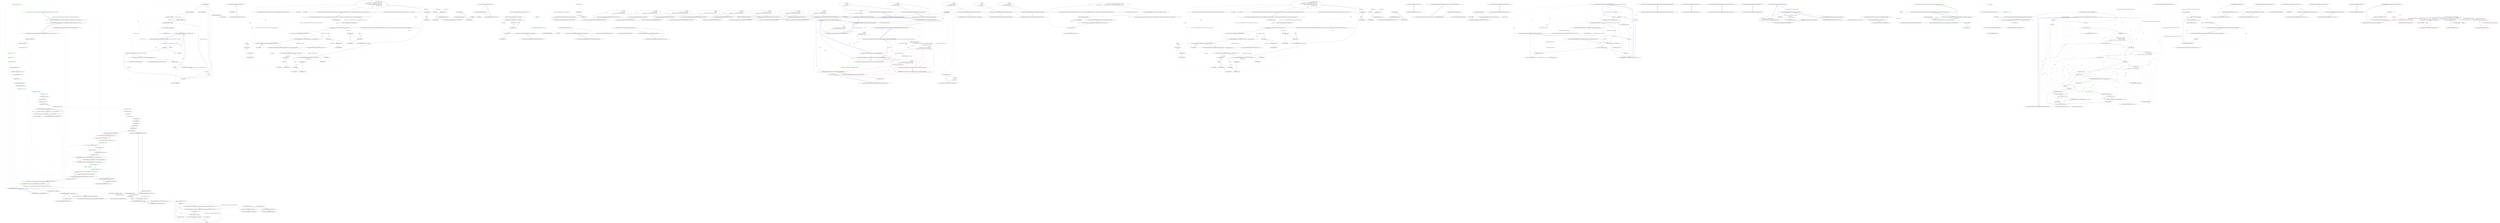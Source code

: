 digraph  {
m0_22 [label="AddSingular(''(^analy)ses$'', ''$1sis'')", span="34-34", cluster="Humanizer.InflectorExtensions.InflectorExtensions()", file="DateHumanizeTests.cs", color=green, community=0];
m0_4 [label="AddPlural(''(octop|vir|alumn|fung)us$'', ''$1i'')", span="15-15", cluster="Humanizer.InflectorExtensions.InflectorExtensions()", file="DateHumanizeTests.cs", color=green, community=0];
m0_75 [label="Entry System.Text.RegularExpressions.Regex.Replace(string, string)", span="0-0", cluster="System.Text.RegularExpressions.Regex.Replace(string, string)", file="DateHumanizeTests.cs"];
m0_91 [label="Entry Humanizer.InflectorExtensions.ApplyRules(System.Collections.Generic.List<Humanizer.InflectorExtensions.Rule>, string)", span="142-142", cluster="Humanizer.InflectorExtensions.ApplyRules(System.Collections.Generic.List<Humanizer.InflectorExtensions.Rule>, string)", file="DateHumanizeTests.cs"];
m0_96 [label="!Uncountables.Contains(word.ToLower())", span="146-146", cluster="Humanizer.InflectorExtensions.ApplyRules(System.Collections.Generic.List<Humanizer.InflectorExtensions.Rule>, string)", file="DateHumanizeTests.cs"];
m0_95 [label="string result = word", span="144-144", cluster="Humanizer.InflectorExtensions.ApplyRules(System.Collections.Generic.List<Humanizer.InflectorExtensions.Rule>, string)", file="DateHumanizeTests.cs"];
m0_97 [label="int i = rules.Count - 1", span="148-148", cluster="Humanizer.InflectorExtensions.ApplyRules(System.Collections.Generic.List<Humanizer.InflectorExtensions.Rule>, string)", file="DateHumanizeTests.cs"];
m0_101 [label="return result;", span="157-157", cluster="Humanizer.InflectorExtensions.ApplyRules(System.Collections.Generic.List<Humanizer.InflectorExtensions.Rule>, string)", file="DateHumanizeTests.cs"];
m0_99 [label="(result = rules[i].Apply(word)) != null", span="150-150", cluster="Humanizer.InflectorExtensions.ApplyRules(System.Collections.Generic.List<Humanizer.InflectorExtensions.Rule>, string)", file="DateHumanizeTests.cs"];
m0_98 [label="i >= 0", span="148-148", cluster="Humanizer.InflectorExtensions.ApplyRules(System.Collections.Generic.List<Humanizer.InflectorExtensions.Rule>, string)", file="DateHumanizeTests.cs"];
m0_100 [label="i--", span="148-148", cluster="Humanizer.InflectorExtensions.ApplyRules(System.Collections.Generic.List<Humanizer.InflectorExtensions.Rule>, string)", file="DateHumanizeTests.cs"];
m0_102 [label="Exit Humanizer.InflectorExtensions.ApplyRules(System.Collections.Generic.List<Humanizer.InflectorExtensions.Rule>, string)", span="142-142", cluster="Humanizer.InflectorExtensions.ApplyRules(System.Collections.Generic.List<Humanizer.InflectorExtensions.Rule>, string)", file="DateHumanizeTests.cs"];
m0_5 [label="AddPlural(''(alias|status)$'', ''$1es'')", span="16-16", cluster="Humanizer.InflectorExtensions.InflectorExtensions()", file="DateHumanizeTests.cs", color=green, community=0];
m0_6 [label="AddPlural(''(bu)s$'', ''$1ses'')", span="17-17", cluster="Humanizer.InflectorExtensions.InflectorExtensions()", file="DateHumanizeTests.cs"];
m0_7 [label="AddPlural(''(buffal|tomat|volcan)o$'', ''$1oes'')", span="18-18", cluster="Humanizer.InflectorExtensions.InflectorExtensions()", file="DateHumanizeTests.cs"];
m0_12 [label="AddPlural(''([^aeiouy]|qu)y$'', ''$1ies'')", span="23-23", cluster="Humanizer.InflectorExtensions.InflectorExtensions()", file="DateHumanizeTests.cs", color=green, community=0];
m0_13 [label="AddPlural(''(x|ch|ss|sh)$'', ''$1es'')", span="24-24", cluster="Humanizer.InflectorExtensions.InflectorExtensions()", color=green, community=0, file="DateHumanizeTests.cs"];
m0_14 [label="AddPlural(''(matr|vert|ind)ix|ex$'', ''$1ices'')", span="25-25", cluster="Humanizer.InflectorExtensions.InflectorExtensions()", file="DateHumanizeTests.cs", color=green, community=0];
m0_92 [label="Entry Humanizer.InflectorExtensions.Singularize(string)", span="137-137", cluster="Humanizer.InflectorExtensions.Singularize(string)", file="DateHumanizeTests.cs"];
m0_93 [label="return ApplyRules(Singulars, word);", span="139-139", cluster="Humanizer.InflectorExtensions.Singularize(string)", file="DateHumanizeTests.cs"];
m0_94 [label="Exit Humanizer.InflectorExtensions.Singularize(string)", span="137-137", cluster="Humanizer.InflectorExtensions.Singularize(string)", file="DateHumanizeTests.cs"];
m0_8 [label="AddPlural(''([ti])um$'', ''$1a'')", span="19-19", cluster="Humanizer.InflectorExtensions.InflectorExtensions()", file="DateHumanizeTests.cs"];
m0_82 [label="Entry string.ToLower()", span="0-0", cluster="string.ToLower()", file="DateHumanizeTests.cs"];
m0_61 [label="Entry Humanizer.InflectorExtensions.AddSingular(string, string)", span="113-113", cluster="Humanizer.InflectorExtensions.AddSingular(string, string)", file="DateHumanizeTests.cs"];
m0_86 [label="Singulars.Add(new Rule(rule, replacement))", span="115-115", cluster="Humanizer.InflectorExtensions.AddSingular(string, string)", file="DateHumanizeTests.cs"];
m0_87 [label="Exit Humanizer.InflectorExtensions.AddSingular(string, string)", span="113-113", cluster="Humanizer.InflectorExtensions.AddSingular(string, string)", file="DateHumanizeTests.cs"];
m0_103 [label="Entry System.Collections.Generic.List<T>.Contains(T)", span="0-0", cluster="System.Collections.Generic.List<T>.Contains(T)", file="DateHumanizeTests.cs"];
m0_3 [label="AddPlural(''(ax|test)is$'', ''$1es'')", span="14-14", cluster="Humanizer.InflectorExtensions.InflectorExtensions()", file="DateHumanizeTests.cs", color=green, community=0];
m0_0 [label="Entry Humanizer.Tests.TruncatorTests.Truncate(string, int, string)", span="14-14", cluster="Humanizer.Tests.TruncatorTests.Truncate(string, int, string)", file="DateHumanizeTests.cs"];
m0_2 [label="Exit Humanizer.Tests.TruncatorTests.Truncate(string, int, string)", span="14-14", cluster="Humanizer.Tests.TruncatorTests.Truncate(string, int, string)", color=green, community=0, file="DateHumanizeTests.cs"];
m0_1 [label="Assert.Equal(expectedOutput, input.Truncate(length))", span="16-16", cluster="Humanizer.Tests.TruncatorTests.Truncate(string, int, string)", file="DateHumanizeTests.cs", color=red, community=0];
m0_11 [label="Exit Humanizer.Tests.TruncatorTests.TruncateWithFixedNumberOfCharactersTruncator(string, int, string)", span="38-38", cluster="Humanizer.Tests.TruncatorTests.TruncateWithFixedNumberOfCharactersTruncator(string, int, string)", file="DateHumanizeTests.cs"];
m0_15 [label="Entry Humanizer.Tests.TruncatorTests.TruncateWithTruncationString(string, int, string, string)", span="65-65", cluster="Humanizer.Tests.TruncatorTests.TruncateWithTruncationString(string, int, string, string)", color=green, community=0, file="DateHumanizeTests.cs"];
m0_16 [label="Assert.Equal(expectedOutput, input.Truncate(length, truncationString))", span="67-67", cluster="Humanizer.Tests.TruncatorTests.TruncateWithTruncationString(string, int, string, string)", file="DateHumanizeTests.cs"];
m0_21 [label="Exit Humanizer.Tests.TruncatorTests.TruncateWithTruncationStringAndFixedLengthTruncator(string, int, string, string)", span="80-80", cluster="Humanizer.Tests.TruncatorTests.TruncateWithTruncationStringAndFixedLengthTruncator(string, int, string, string)", color=green, community=0, file="DateHumanizeTests.cs"];
m0_20 [label="Assert.Equal(expectedOutput, input.Truncate(length, truncationString, Truncator.FixedLength))", span="82-82", cluster="Humanizer.Tests.TruncatorTests.TruncateWithTruncationStringAndFixedLengthTruncator(string, int, string, string)", file="DateHumanizeTests.cs"];
m0_23 [label="Entry Humanizer.Tests.TruncatorTests.TruncateWithTruncationStringAndFixedNumberOfCharactersTruncator(string, int, string, string)", span="95-95", cluster="Humanizer.Tests.TruncatorTests.TruncateWithTruncationStringAndFixedNumberOfCharactersTruncator(string, int, string, string)", color=green, community=0, file="DateHumanizeTests.cs"];
m0_24 [label="Assert.Equal(expectedOutput, input.Truncate(length, truncationString, Truncator.FixedNumberOfCharacters))", span="97-97", cluster="Humanizer.Tests.TruncatorTests.TruncateWithTruncationStringAndFixedNumberOfCharactersTruncator(string, int, string, string)", color=green, community=0, file="DateHumanizeTests.cs"];
m0_25 [label="Exit Humanizer.Tests.TruncatorTests.TruncateWithTruncationStringAndFixedNumberOfCharactersTruncator(string, int, string, string)", span="95-95", cluster="Humanizer.Tests.TruncatorTests.TruncateWithTruncationStringAndFixedNumberOfCharactersTruncator(string, int, string, string)", file="DateHumanizeTests.cs"];
m0_31 [label="AddSingular(''([m|l])ice$'', ''$1ouse'')", span="43-43", cluster="Humanizer.InflectorExtensions.InflectorExtensions()", color=green, community=0, file="DateHumanizeTests.cs"];
m0_30 [label="AddSingular(''(x|ch|ss|sh)es$'', ''$1'')", span="42-42", cluster="Humanizer.InflectorExtensions.InflectorExtensions()", file="DateHumanizeTests.cs"];
m0_32 [label="AddSingular(''(bus)es$'', ''$1'')", span="44-44", cluster="Humanizer.InflectorExtensions.InflectorExtensions()", color=green, community=0, file="DateHumanizeTests.cs"];
m0_33 [label="AddSingular(''(o)es$'', ''$1'')", span="45-45", cluster="Humanizer.InflectorExtensions.InflectorExtensions()", color=green, community=0, file="DateHumanizeTests.cs"];
m0_34 [label="AddSingular(''(shoe)s$'', ''$1'')", span="46-46", cluster="Humanizer.InflectorExtensions.InflectorExtensions()", color=green, community=0, file="DateHumanizeTests.cs"];
m0_35 [label="AddSingular(''(cris|ax|test)es$'', ''$1is'')", span="47-47", cluster="Humanizer.InflectorExtensions.InflectorExtensions()", file="DateHumanizeTests.cs"];
m0_41 [label="AddSingular(''(quiz)zes$'', ''$1'')", span="53-53", cluster="Humanizer.InflectorExtensions.InflectorExtensions()", color=green, community=0, file="DateHumanizeTests.cs"];
m0_40 [label="AddSingular(''(matr)ices$'', ''$1ix'')", span="52-52", cluster="Humanizer.InflectorExtensions.InflectorExtensions()", file="DateHumanizeTests.cs"];
m0_42 [label="AddIrregular(''person'', ''people'')", span="55-55", cluster="Humanizer.InflectorExtensions.InflectorExtensions()", color=green, community=0, file="DateHumanizeTests.cs"];
m0_43 [label="AddIrregular(''man'', ''men'')", span="56-56", cluster="Humanizer.InflectorExtensions.InflectorExtensions()", color=green, community=0, file="DateHumanizeTests.cs"];
m0_44 [label="AddIrregular(''child'', ''children'')", span="57-57", cluster="Humanizer.InflectorExtensions.InflectorExtensions()", file="DateHumanizeTests.cs"];
m0_49 [label="AddUncountable(''equipment'')", span="63-63", cluster="Humanizer.InflectorExtensions.InflectorExtensions()", color=green, community=0, file="DateHumanizeTests.cs"];
m0_48 [label="AddIrregular(''alumna'', ''alumnae'')", span="61-61", cluster="Humanizer.InflectorExtensions.InflectorExtensions()", file="DateHumanizeTests.cs"];
m0_50 [label="AddUncountable(''information'')", span="64-64", cluster="Humanizer.InflectorExtensions.InflectorExtensions()", color=green, community=0, file="DateHumanizeTests.cs"];
m0_51 [label="AddUncountable(''rice'')", span="65-65", cluster="Humanizer.InflectorExtensions.InflectorExtensions()", color=green, community=0, file="DateHumanizeTests.cs"];
m0_52 [label="AddUncountable(''money'')", span="66-66", cluster="Humanizer.InflectorExtensions.InflectorExtensions()", color=green, community=0, file="DateHumanizeTests.cs"];
m0_53 [label="AddUncountable(''species'')", span="67-67", cluster="Humanizer.InflectorExtensions.InflectorExtensions()", file="DateHumanizeTests.cs"];
m0_9 [label="Entry Humanizer.Tests.TruncatorTests.TruncateWithFixedNumberOfCharactersTruncator(string, int, string)", span="38-38", cluster="Humanizer.Tests.TruncatorTests.TruncateWithFixedNumberOfCharactersTruncator(string, int, string)", file="DateHumanizeTests.cs"];
m0_10 [label="Assert.Equal(expectedOutput, input.Truncate(length, Truncator.FixedNumberOfCharacters))", span="40-40", cluster="Humanizer.Tests.TruncatorTests.TruncateWithFixedNumberOfCharactersTruncator(string, int, string)", file="DateHumanizeTests.cs"];
m0_17 [label="Exit Humanizer.Tests.TruncatorTests.TruncateWithTruncationString(string, int, string, string)", span="65-65", cluster="Humanizer.Tests.TruncatorTests.TruncateWithTruncationString(string, int, string, string)", file="DateHumanizeTests.cs"];
m0_19 [label="Entry Humanizer.Tests.TruncatorTests.TruncateWithTruncationStringAndFixedLengthTruncator(string, int, string, string)", span="80-80", cluster="Humanizer.Tests.TruncatorTests.TruncateWithTruncationStringAndFixedLengthTruncator(string, int, string, string)", file="DateHumanizeTests.cs"];
m0_18 [label="Entry string.Truncate(int, string)", span="39-39", cluster="string.Truncate(int, string)", file="DateHumanizeTests.cs"];
m0_26 [label="Entry Humanizer.Tests.TruncatorTests.TruncateWithTruncationStringAndFixedNumberOfWordsTruncator(string, int, string, string)", span="110-110", cluster="Humanizer.Tests.TruncatorTests.TruncateWithTruncationStringAndFixedNumberOfWordsTruncator(string, int, string, string)", file="DateHumanizeTests.cs"];
m0_27 [label="Assert.Equal(expectedOutput, input.Truncate(length, truncationString, Truncator.FixedNumberOfWords))", span="112-112", cluster="Humanizer.Tests.TruncatorTests.TruncateWithTruncationStringAndFixedNumberOfWordsTruncator(string, int, string, string)", file="DateHumanizeTests.cs"];
m0_28 [label="Exit Humanizer.Tests.TruncatorTests.TruncateWithTruncationStringAndFixedNumberOfWordsTruncator(string, int, string, string)", span="110-110", cluster="Humanizer.Tests.TruncatorTests.TruncateWithTruncationStringAndFixedNumberOfWordsTruncator(string, int, string, string)", file="DateHumanizeTests.cs"];
m0_29 [label="AddSingular(''(m)ovies$'', ''$1ovie'')", span="41-41", cluster="Humanizer.InflectorExtensions.InflectorExtensions()", file="DateHumanizeTests.cs"];
m0_36 [label="AddSingular(''(octop|vir|alumn|fung)i$'', ''$1us'')", span="48-48", cluster="Humanizer.InflectorExtensions.InflectorExtensions()", file="DateHumanizeTests.cs"];
m0_37 [label="AddSingular(''(alias|status)es$'', ''$1'')", span="49-49", cluster="Humanizer.InflectorExtensions.InflectorExtensions()", file="DateHumanizeTests.cs"];
m0_38 [label="AddSingular(''^(ox)en'', ''$1'')", span="50-50", cluster="Humanizer.InflectorExtensions.InflectorExtensions()", file="DateHumanizeTests.cs"];
m0_39 [label="AddSingular(''(vert|ind)ices$'', ''$1ex'')", span="51-51", cluster="Humanizer.InflectorExtensions.InflectorExtensions()", file="DateHumanizeTests.cs"];
m0_45 [label="AddIrregular(''sex'', ''sexes'')", span="58-58", cluster="Humanizer.InflectorExtensions.InflectorExtensions()", file="DateHumanizeTests.cs"];
m0_46 [label="AddIrregular(''move'', ''moves'')", span="59-59", cluster="Humanizer.InflectorExtensions.InflectorExtensions()", file="DateHumanizeTests.cs"];
m0_47 [label="AddIrregular(''goose'', ''geese'')", span="60-60", cluster="Humanizer.InflectorExtensions.InflectorExtensions()", file="DateHumanizeTests.cs"];
m0_54 [label="AddUncountable(''series'')", span="68-68", cluster="Humanizer.InflectorExtensions.InflectorExtensions()", file="DateHumanizeTests.cs"];
m0_55 [label="AddUncountable(''fish'')", span="69-69", cluster="Humanizer.InflectorExtensions.InflectorExtensions()", file="DateHumanizeTests.cs"];
m0_56 [label="AddUncountable(''sheep'')", span="70-70", cluster="Humanizer.InflectorExtensions.InflectorExtensions()", file="DateHumanizeTests.cs"];
m0_57 [label="AddUncountable(''deer'')", span="71-71", cluster="Humanizer.InflectorExtensions.InflectorExtensions()", file="DateHumanizeTests.cs"];
m0_58 [label="AddUncountable(''aircraft'')", span="72-72", cluster="Humanizer.InflectorExtensions.InflectorExtensions()", file="DateHumanizeTests.cs"];
m0_59 [label="Exit Humanizer.InflectorExtensions.InflectorExtensions()", span="10-10", cluster="Humanizer.InflectorExtensions.InflectorExtensions()", file="DateHumanizeTests.cs"];
m0_62 [label="Entry Humanizer.InflectorExtensions.AddIrregular(string, string)", span="97-97", cluster="Humanizer.InflectorExtensions.AddIrregular(string, string)", file="DateHumanizeTests.cs"];
m0_76 [label="AddPlural(''('' + singular[0] + '')'' + singular.Substring(1) + ''$'', ''$1'' + plural.Substring(1))", span="99-99", cluster="Humanizer.InflectorExtensions.AddIrregular(string, string)", file="DateHumanizeTests.cs"];
m0_77 [label="AddSingular(''('' + plural[0] + '')'' + plural.Substring(1) + ''$'', ''$1'' + singular.Substring(1))", span="100-100", cluster="Humanizer.InflectorExtensions.AddIrregular(string, string)", file="DateHumanizeTests.cs"];
m0_78 [label="Exit Humanizer.InflectorExtensions.AddIrregular(string, string)", span="97-97", cluster="Humanizer.InflectorExtensions.AddIrregular(string, string)", file="DateHumanizeTests.cs"];
m0_63 [label="Entry Humanizer.InflectorExtensions.AddUncountable(string)", span="103-103", cluster="Humanizer.InflectorExtensions.AddUncountable(string)", file="DateHumanizeTests.cs"];
m0_80 [label="Uncountables.Add(word.ToLower())", span="105-105", cluster="Humanizer.InflectorExtensions.AddUncountable(string)", file="DateHumanizeTests.cs"];
m0_81 [label="Exit Humanizer.InflectorExtensions.AddUncountable(string)", span="103-103", cluster="Humanizer.InflectorExtensions.AddUncountable(string)", file="DateHumanizeTests.cs"];
m0_64 [label="Entry Humanizer.InflectorExtensions.Rule.Rule(string, string)", span="80-80", cluster="Humanizer.InflectorExtensions.Rule.Rule(string, string)", file="DateHumanizeTests.cs"];
m0_65 [label="_regex = new Regex(pattern, RegexOptions.IgnoreCase)", span="82-82", cluster="Humanizer.InflectorExtensions.Rule.Rule(string, string)", file="DateHumanizeTests.cs"];
m0_66 [label="_replacement = replacement", span="83-83", cluster="Humanizer.InflectorExtensions.Rule.Rule(string, string)", file="DateHumanizeTests.cs"];
m0_67 [label="Exit Humanizer.InflectorExtensions.Rule.Rule(string, string)", span="80-80", cluster="Humanizer.InflectorExtensions.Rule.Rule(string, string)", file="DateHumanizeTests.cs"];
m0_69 [label="Entry Humanizer.InflectorExtensions.Rule.Apply(string)", span="86-86", cluster="Humanizer.InflectorExtensions.Rule.Apply(string)", file="DateHumanizeTests.cs"];
m0_70 [label="!_regex.IsMatch(word)", span="88-88", cluster="Humanizer.InflectorExtensions.Rule.Apply(string)", file="DateHumanizeTests.cs"];
m0_72 [label="return _regex.Replace(word, _replacement);", span="93-93", cluster="Humanizer.InflectorExtensions.Rule.Apply(string)", file="DateHumanizeTests.cs"];
m0_71 [label="return null;", span="90-90", cluster="Humanizer.InflectorExtensions.Rule.Apply(string)", file="DateHumanizeTests.cs"];
m0_73 [label="Exit Humanizer.InflectorExtensions.Rule.Apply(string)", span="86-86", cluster="Humanizer.InflectorExtensions.Rule.Apply(string)", file="DateHumanizeTests.cs"];
m0_88 [label="Entry Humanizer.InflectorExtensions.Pluralize(string)", span="127-127", cluster="Humanizer.InflectorExtensions.Pluralize(string)", file="DateHumanizeTests.cs"];
m0_89 [label="return ApplyRules(Plurals, word);", span="129-129", cluster="Humanizer.InflectorExtensions.Pluralize(string)", file="DateHumanizeTests.cs"];
m0_90 [label="Exit Humanizer.InflectorExtensions.Pluralize(string)", span="127-127", cluster="Humanizer.InflectorExtensions.Pluralize(string)", file="DateHumanizeTests.cs"];
m0_68 [label="Entry System.Text.RegularExpressions.Regex.Regex(string, System.Text.RegularExpressions.RegexOptions)", span="0-0", cluster="System.Text.RegularExpressions.Regex.Regex(string, System.Text.RegularExpressions.RegexOptions)", file="DateHumanizeTests.cs"];
m0_74 [label="Entry System.Text.RegularExpressions.Regex.IsMatch(string)", span="0-0", cluster="System.Text.RegularExpressions.Regex.IsMatch(string)", file="DateHumanizeTests.cs"];
m0_83 [label="Entry System.Collections.Generic.List<T>.Add(T)", span="0-0", cluster="System.Collections.Generic.List<T>.Add(T)", file="DateHumanizeTests.cs"];
m0_60 [label="Entry Humanizer.InflectorExtensions.AddPlural(string, string)", span="108-108", cluster="Humanizer.InflectorExtensions.AddPlural(string, string)", file="DateHumanizeTests.cs"];
m0_84 [label="Plurals.Add(new Rule(rule, replacement))", span="110-110", cluster="Humanizer.InflectorExtensions.AddPlural(string, string)", file="DateHumanizeTests.cs"];
m0_85 [label="Exit Humanizer.InflectorExtensions.AddPlural(string, string)", span="108-108", cluster="Humanizer.InflectorExtensions.AddPlural(string, string)", file="DateHumanizeTests.cs"];
m0_79 [label="Entry string.Substring(int)", span="0-0", cluster="string.Substring(int)", file="DateHumanizeTests.cs"];
m0_104 [label="Humanizer.InflectorExtensions.Rule", span="", file="DateHumanizeTests.cs"];
m1_24 [label="Entry char.IsWhiteSpace(char)", span="0-0", cluster="char.IsWhiteSpace(char)", file="DefaultDateTimeHumanizeStrategy.cs"];
m1_22 [label="Entry string.Split(char[], System.StringSplitOptions)", span="0-0", cluster="string.Split(char[], System.StringSplitOptions)", file="DefaultDateTimeHumanizeStrategy.cs"];
m1_0 [label="Entry Humanizer.FixedNumberOfWordsTruncator.Truncate(string, int, string)", span="10-10", cluster="Humanizer.FixedNumberOfWordsTruncator.Truncate(string, int, string)", file="DefaultDateTimeHumanizeStrategy.cs"];
m1_1 [label="value == null", span="12-12", cluster="Humanizer.FixedNumberOfWordsTruncator.Truncate(string, int, string)", file="DefaultDateTimeHumanizeStrategy.cs"];
m1_3 [label="value.Length == 0", span="15-15", cluster="Humanizer.FixedNumberOfWordsTruncator.Truncate(string, int, string)", file="DefaultDateTimeHumanizeStrategy.cs"];
m1_4 [label="return value;", span="16-16", cluster="Humanizer.FixedNumberOfWordsTruncator.Truncate(string, int, string)", file="DefaultDateTimeHumanizeStrategy.cs"];
m1_6 [label="var numberOfWords = value.Split((char[])null, StringSplitOptions.RemoveEmptyEntries).Count()", span="19-19", cluster="Humanizer.FixedNumberOfWordsTruncator.Truncate(string, int, string)", file="DefaultDateTimeHumanizeStrategy.cs"];
m1_7 [label="numberOfWords <= length", span="21-21", cluster="Humanizer.FixedNumberOfWordsTruncator.Truncate(string, int, string)", file="DefaultDateTimeHumanizeStrategy.cs"];
m1_8 [label="return value;", span="22-22", cluster="Humanizer.FixedNumberOfWordsTruncator.Truncate(string, int, string)", file="DefaultDateTimeHumanizeStrategy.cs"];
m1_11 [label="i < value.Length", span="26-26", cluster="Humanizer.FixedNumberOfWordsTruncator.Truncate(string, int, string)", file="DefaultDateTimeHumanizeStrategy.cs"];
m1_12 [label="Char.IsWhiteSpace(value[i])", span="28-28", cluster="Humanizer.FixedNumberOfWordsTruncator.Truncate(string, int, string)", file="DefaultDateTimeHumanizeStrategy.cs"];
m1_16 [label="numberOfWordsProcessed == length", span="35-35", cluster="Humanizer.FixedNumberOfWordsTruncator.Truncate(string, int, string)", file="DefaultDateTimeHumanizeStrategy.cs"];
m1_17 [label="return value.Substring(0, i) + truncationString;", span="36-36", cluster="Humanizer.FixedNumberOfWordsTruncator.Truncate(string, int, string)", file="DefaultDateTimeHumanizeStrategy.cs"];
m1_20 [label="return value + truncationString;", span="44-44", cluster="Humanizer.FixedNumberOfWordsTruncator.Truncate(string, int, string)", file="DefaultDateTimeHumanizeStrategy.cs"];
m1_2 [label="return null;", span="13-13", cluster="Humanizer.FixedNumberOfWordsTruncator.Truncate(string, int, string)", file="DefaultDateTimeHumanizeStrategy.cs"];
m1_5 [label="var numberOfWordsProcessed = 0", span="18-18", cluster="Humanizer.FixedNumberOfWordsTruncator.Truncate(string, int, string)", file="DefaultDateTimeHumanizeStrategy.cs"];
m1_14 [label="numberOfWordsProcessed++", span="31-31", cluster="Humanizer.FixedNumberOfWordsTruncator.Truncate(string, int, string)", file="DefaultDateTimeHumanizeStrategy.cs"];
m1_9 [label="var lastCharactersWasWhiteSpace = true", span="24-24", cluster="Humanizer.FixedNumberOfWordsTruncator.Truncate(string, int, string)", file="DefaultDateTimeHumanizeStrategy.cs"];
m1_10 [label="var i = 0", span="26-26", cluster="Humanizer.FixedNumberOfWordsTruncator.Truncate(string, int, string)", file="DefaultDateTimeHumanizeStrategy.cs"];
m1_13 [label="!lastCharactersWasWhiteSpace", span="30-30", cluster="Humanizer.FixedNumberOfWordsTruncator.Truncate(string, int, string)", file="DefaultDateTimeHumanizeStrategy.cs"];
m1_19 [label="i++", span="26-26", cluster="Humanizer.FixedNumberOfWordsTruncator.Truncate(string, int, string)", file="DefaultDateTimeHumanizeStrategy.cs"];
m1_18 [label="lastCharactersWasWhiteSpace = false", span="40-40", cluster="Humanizer.FixedNumberOfWordsTruncator.Truncate(string, int, string)", file="DefaultDateTimeHumanizeStrategy.cs"];
m1_15 [label="lastCharactersWasWhiteSpace = true", span="33-33", cluster="Humanizer.FixedNumberOfWordsTruncator.Truncate(string, int, string)", file="DefaultDateTimeHumanizeStrategy.cs"];
m1_21 [label="Exit Humanizer.FixedNumberOfWordsTruncator.Truncate(string, int, string)", span="10-10", cluster="Humanizer.FixedNumberOfWordsTruncator.Truncate(string, int, string)", file="DefaultDateTimeHumanizeStrategy.cs"];
m1_25 [label="Entry string.Substring(int, int)", span="0-0", cluster="string.Substring(int, int)", file="DefaultDateTimeHumanizeStrategy.cs"];
m1_23 [label="Entry System.Collections.Generic.IEnumerable<TSource>.Count<TSource>()", span="0-0", cluster="System.Collections.Generic.IEnumerable<TSource>.Count<TSource>()", file="DefaultDateTimeHumanizeStrategy.cs"];
m3_0 [label="Entry Humanizer.Transformer.ToUpperCase.Transform(string)", span="4-4", cluster="Humanizer.Transformer.ToUpperCase.Transform(string)", file="DutchNumberToWordsConverter.cs"];
m3_1 [label="return input.ToUpper();", span="6-6", cluster="Humanizer.Transformer.ToUpperCase.Transform(string)", file="DutchNumberToWordsConverter.cs"];
m3_2 [label="Exit Humanizer.Transformer.ToUpperCase.Transform(string)", span="4-4", cluster="Humanizer.Transformer.ToUpperCase.Transform(string)", file="DutchNumberToWordsConverter.cs"];
m3_3 [label="Entry string.ToUpper()", span="0-0", cluster="string.ToUpper()", file="DutchNumberToWordsConverter.cs"];
m4_20 [label="Entry CommandLine.Core.KeyValuePairHelper.CreateSequence(System.Collections.Generic.IEnumerable<CommandLine.Core.Token>)", span="15-15", cluster="CommandLine.Core.KeyValuePairHelper.CreateSequence(System.Collections.Generic.IEnumerable<CommandLine.Core.Token>)", file="EnglishOrdinalizer.cs"];
m4_43 [label="Entry CommandLine.Core.KeyValuePairHelper.Create(string, params string[])", span="10-10", cluster="CommandLine.Core.KeyValuePairHelper.Create(string, params string[])", file="EnglishOrdinalizer.cs"];
m4_36 [label="Entry Unk.IsValue", span="", cluster="Unk.IsValue", file="EnglishOrdinalizer.cs"];
m4_16 [label="Entry Unk.Partition", span="", cluster="Unk.Partition", file="EnglishOrdinalizer.cs"];
m4_19 [label="Entry Unk.Concat", span="", cluster="Unk.Concat", file="EnglishOrdinalizer.cs"];
m4_15 [label="Entry Unk.ToList", span="", cluster="Unk.ToList", file="EnglishOrdinalizer.cs"];
m4_21 [label="Entry Unk.Create", span="", cluster="Unk.Create", file="EnglishOrdinalizer.cs"];
m4_12 [label="Entry System.Collections.Generic.IEnumerable<TSource>.ToList<TSource>()", span="0-0", cluster="System.Collections.Generic.IEnumerable<TSource>.ToList<TSource>()", file="EnglishOrdinalizer.cs"];
m4_13 [label="Entry CommandLine.Core.Switch.Partition(System.Collections.Generic.IEnumerable<CommandLine.Core.Token>, System.Func<string, CommandLine.Infrastructure.Maybe<CommandLine.Core.TypeDescriptor>>)", span="11-11", cluster="CommandLine.Core.Switch.Partition(System.Collections.Generic.IEnumerable<CommandLine.Core.Token>, System.Func<string, CommandLine.Infrastructure.Maybe<CommandLine.Core.TypeDescriptor>>)", file="EnglishOrdinalizer.cs"];
m4_0 [label="Entry CommandLine.Core.TokenPartitioner.Partition(System.Collections.Generic.IEnumerable<CommandLine.Core.Token>, System.Func<string, CommandLine.Infrastructure.Maybe<CommandLine.Core.TypeDescriptor>>)", span="12-12", cluster="CommandLine.Core.TokenPartitioner.Partition(System.Collections.Generic.IEnumerable<CommandLine.Core.Token>, System.Func<string, CommandLine.Infrastructure.Maybe<CommandLine.Core.TypeDescriptor>>)", file="EnglishOrdinalizer.cs"];
m4_1 [label="var tokenList = tokens.ToList()", span="16-16", cluster="CommandLine.Core.TokenPartitioner.Partition(System.Collections.Generic.IEnumerable<CommandLine.Core.Token>, System.Func<string, CommandLine.Infrastructure.Maybe<CommandLine.Core.TypeDescriptor>>)", file="EnglishOrdinalizer.cs"];
m4_2 [label="var switches = Switch.Partition(tokenList, typeLookup).ToList()", span="17-17", cluster="CommandLine.Core.TokenPartitioner.Partition(System.Collections.Generic.IEnumerable<CommandLine.Core.Token>, System.Func<string, CommandLine.Infrastructure.Maybe<CommandLine.Core.TypeDescriptor>>)", file="EnglishOrdinalizer.cs"];
m4_4 [label="var scalars = Scalar.Partition(tokensExceptSwitches, typeLookup).ToList()", span="19-19", cluster="CommandLine.Core.TokenPartitioner.Partition(System.Collections.Generic.IEnumerable<CommandLine.Core.Token>, System.Func<string, CommandLine.Infrastructure.Maybe<CommandLine.Core.TypeDescriptor>>)", file="EnglishOrdinalizer.cs"];
m4_6 [label="var sequences = Sequence.Partition(tokensExceptSwitchesAndScalars, typeLookup).ToList()", span="21-21", cluster="CommandLine.Core.TokenPartitioner.Partition(System.Collections.Generic.IEnumerable<CommandLine.Core.Token>, System.Func<string, CommandLine.Infrastructure.Maybe<CommandLine.Core.TypeDescriptor>>)", file="EnglishOrdinalizer.cs"];
m4_3 [label="var tokensExceptSwitches = tokenList.Where(x => !switches.Contains(x)).ToList()", span="18-18", cluster="CommandLine.Core.TokenPartitioner.Partition(System.Collections.Generic.IEnumerable<CommandLine.Core.Token>, System.Func<string, CommandLine.Infrastructure.Maybe<CommandLine.Core.TypeDescriptor>>)", file="EnglishOrdinalizer.cs"];
m4_10 [label="return TokenPartitions.Create(\r\n                    switches.Select(t => KeyValuePairHelper.Create(t.Text, ''true''))\r\n                        .Concat(scalars.Pairwise((f, s) => KeyValuePairHelper.Create(f.Text, s.Text)))\r\n                        .Concat(KeyValuePairHelper.CreateSequence(sequences)),\r\n                values.Select(t => t.Text),\r\n                errors);", span="26-31", cluster="CommandLine.Core.TokenPartitioner.Partition(System.Collections.Generic.IEnumerable<CommandLine.Core.Token>, System.Func<string, CommandLine.Infrastructure.Maybe<CommandLine.Core.TypeDescriptor>>)", file="EnglishOrdinalizer.cs"];
m4_5 [label="var tokensExceptSwitchesAndScalars = (tokensExceptSwitches.Where(x => !scalars.Contains(x))).ToList()", span="20-20", cluster="CommandLine.Core.TokenPartitioner.Partition(System.Collections.Generic.IEnumerable<CommandLine.Core.Token>, System.Func<string, CommandLine.Infrastructure.Maybe<CommandLine.Core.TypeDescriptor>>)", file="EnglishOrdinalizer.cs"];
m4_7 [label="var tokensExceptSwitchesAndScalarsAndSeq = tokensExceptSwitchesAndScalars.Where(x => !sequences.Contains(x)).ToList()", span="22-22", cluster="CommandLine.Core.TokenPartitioner.Partition(System.Collections.Generic.IEnumerable<CommandLine.Core.Token>, System.Func<string, CommandLine.Infrastructure.Maybe<CommandLine.Core.TypeDescriptor>>)", file="EnglishOrdinalizer.cs"];
m4_8 [label="var values = tokensExceptSwitchesAndScalarsAndSeq.Where(v => v.IsValue()).ToList()", span="23-23", cluster="CommandLine.Core.TokenPartitioner.Partition(System.Collections.Generic.IEnumerable<CommandLine.Core.Token>, System.Func<string, CommandLine.Infrastructure.Maybe<CommandLine.Core.TypeDescriptor>>)", file="EnglishOrdinalizer.cs"];
m4_9 [label="var errors = tokensExceptSwitchesAndScalarsAndSeq.Where(x => !values.Contains(x))", span="24-24", cluster="CommandLine.Core.TokenPartitioner.Partition(System.Collections.Generic.IEnumerable<CommandLine.Core.Token>, System.Func<string, CommandLine.Infrastructure.Maybe<CommandLine.Core.TypeDescriptor>>)", file="EnglishOrdinalizer.cs"];
m4_11 [label="Exit CommandLine.Core.TokenPartitioner.Partition(System.Collections.Generic.IEnumerable<CommandLine.Core.Token>, System.Func<string, CommandLine.Infrastructure.Maybe<CommandLine.Core.TypeDescriptor>>)", span="12-12", cluster="CommandLine.Core.TokenPartitioner.Partition(System.Collections.Generic.IEnumerable<CommandLine.Core.Token>, System.Func<string, CommandLine.Infrastructure.Maybe<CommandLine.Core.TypeDescriptor>>)", file="EnglishOrdinalizer.cs"];
m4_25 [label="Entry System.Collections.Generic.List<T>.Contains(T)", span="0-0", cluster="System.Collections.Generic.List<T>.Contains(T)", file="EnglishOrdinalizer.cs"];
m4_18 [label="Entry System.Collections.Generic.IEnumerable<TSource>.Pairwise<TSource, TResult>(System.Func<TSource, TSource, TResult>)", span="10-10", cluster="System.Collections.Generic.IEnumerable<TSource>.Pairwise<TSource, TResult>(System.Func<TSource, TSource, TResult>)", file="EnglishOrdinalizer.cs"];
m4_47 [label="Entry lambda expression", span="30-30", cluster="lambda expression", file="EnglishOrdinalizer.cs"];
m4_23 [label="!switches.Contains(x)", span="18-18", cluster="lambda expression", file="EnglishOrdinalizer.cs"];
m4_22 [label="Entry lambda expression", span="18-18", cluster="lambda expression", file="EnglishOrdinalizer.cs"];
m4_27 [label="!scalars.Contains(x)", span="20-20", cluster="lambda expression", file="EnglishOrdinalizer.cs"];
m4_26 [label="Entry lambda expression", span="20-20", cluster="lambda expression", file="EnglishOrdinalizer.cs"];
m4_31 [label="!sequences.Contains(x)", span="22-22", cluster="lambda expression", file="EnglishOrdinalizer.cs"];
m4_30 [label="Entry lambda expression", span="22-22", cluster="lambda expression", file="EnglishOrdinalizer.cs"];
m4_33 [label="Entry lambda expression", span="23-23", cluster="lambda expression", file="EnglishOrdinalizer.cs"];
m4_38 [label="!values.Contains(x)", span="24-24", cluster="lambda expression", file="EnglishOrdinalizer.cs"];
m4_37 [label="Entry lambda expression", span="24-24", cluster="lambda expression", file="EnglishOrdinalizer.cs"];
m4_40 [label="Entry lambda expression", span="27-27", cluster="lambda expression", file="EnglishOrdinalizer.cs"];
m4_44 [label="Entry lambda expression", span="28-28", cluster="lambda expression", file="EnglishOrdinalizer.cs"];
m4_24 [label="Exit lambda expression", span="18-18", cluster="lambda expression", file="EnglishOrdinalizer.cs"];
m4_28 [label="Exit lambda expression", span="20-20", cluster="lambda expression", file="EnglishOrdinalizer.cs"];
m4_32 [label="Exit lambda expression", span="22-22", cluster="lambda expression", file="EnglishOrdinalizer.cs"];
m4_34 [label="v.IsValue()", span="23-23", cluster="lambda expression", file="EnglishOrdinalizer.cs"];
m4_35 [label="Exit lambda expression", span="23-23", cluster="lambda expression", file="EnglishOrdinalizer.cs"];
m4_39 [label="Exit lambda expression", span="24-24", cluster="lambda expression", file="EnglishOrdinalizer.cs"];
m4_41 [label="KeyValuePairHelper.Create(t.Text, ''true'')", span="27-27", cluster="lambda expression", file="EnglishOrdinalizer.cs"];
m4_42 [label="Exit lambda expression", span="27-27", cluster="lambda expression", file="EnglishOrdinalizer.cs"];
m4_45 [label="KeyValuePairHelper.Create(f.Text, s.Text)", span="28-28", cluster="lambda expression", file="EnglishOrdinalizer.cs"];
m4_46 [label="Exit lambda expression", span="28-28", cluster="lambda expression", file="EnglishOrdinalizer.cs"];
m4_48 [label="t.Text", span="30-30", cluster="lambda expression", file="EnglishOrdinalizer.cs"];
m4_49 [label="Exit lambda expression", span="30-30", cluster="lambda expression", file="EnglishOrdinalizer.cs"];
m4_14 [label="Entry Unk.Where", span="", cluster="Unk.Where", file="EnglishOrdinalizer.cs"];
m4_29 [label="Entry Unk.Contains", span="", cluster="Unk.Contains", file="EnglishOrdinalizer.cs"];
m4_17 [label="Entry Unk.Select", span="", cluster="Unk.Select", file="EnglishOrdinalizer.cs"];
m4_50 [label=switches, span="", file="EnglishOrdinalizer.cs"];
m4_51 [label=scalars, span="", file="EnglishOrdinalizer.cs"];
m4_52 [label=sequences, span="", file="EnglishOrdinalizer.cs"];
m4_53 [label=values, span="", file="EnglishOrdinalizer.cs"];
m5_0 [label="Entry Humanizer.Tests.CasingTests.ToTitle(string, string)", span="12-12", cluster="Humanizer.Tests.CasingTests.ToTitle(string, string)", file="EnumDehumanizeExtensions.cs"];
m5_1 [label="Assert.Equal(expectedOutput, input.ToTitle())", span="14-14", cluster="Humanizer.Tests.CasingTests.ToTitle(string, string)", file="EnumDehumanizeExtensions.cs"];
m5_2 [label="Exit Humanizer.Tests.CasingTests.ToTitle(string, string)", span="12-12", cluster="Humanizer.Tests.CasingTests.ToTitle(string, string)", file="EnumDehumanizeExtensions.cs"];
m5_4 [label="Entry Unk.Equal", span="", cluster="Unk.Equal", file="EnumDehumanizeExtensions.cs"];
m5_3 [label="Entry Unk.ToTitle", span="", cluster="Unk.ToTitle", file="EnumDehumanizeExtensions.cs"];
m6_11 [label="Entry Unk.>", span="", cluster="Unk.>", file="FixedLengthTruncator.cs"];
m6_5 [label="Entry Humanizer.Tests.StringExtensionsTests.CanFormatStringWithMoreArguments()", span="19-19", cluster="Humanizer.Tests.StringExtensionsTests.CanFormatStringWithMoreArguments()", file="FixedLengthTruncator.cs"];
m6_6 [label="Assert.Equal(Expected, Format.FormatWith(1, 2, 3, 4, 5))", span="21-21", cluster="Humanizer.Tests.StringExtensionsTests.CanFormatStringWithMoreArguments()", file="FixedLengthTruncator.cs", color=green, community=0];
m6_7 [label="Exit Humanizer.Tests.StringExtensionsTests.CanFormatStringWithMoreArguments()", span="19-19", cluster="Humanizer.Tests.StringExtensionsTests.CanFormatStringWithMoreArguments()", file="FixedLengthTruncator.cs"];
m6_15 [label="Entry Humanizer.Tests.StringExtensionsTests.FormatCannotBeNull()", span="31-31", cluster="Humanizer.Tests.StringExtensionsTests.FormatCannotBeNull()", file="FixedLengthTruncator.cs"];
m6_16 [label="string format = null", span="33-33", cluster="Humanizer.Tests.StringExtensionsTests.FormatCannotBeNull()", file="FixedLengthTruncator.cs"];
m6_17 [label="Assert.Throws<ArgumentNullException>(() => format.FormatWith(1, 2))", span="34-34", cluster="Humanizer.Tests.StringExtensionsTests.FormatCannotBeNull()", file="FixedLengthTruncator.cs"];
m6_18 [label="Exit Humanizer.Tests.StringExtensionsTests.FormatCannotBeNull()", span="31-31", cluster="Humanizer.Tests.StringExtensionsTests.FormatCannotBeNull()", file="FixedLengthTruncator.cs"];
m6_0 [label="Entry Humanizer.Tests.StringExtensionsTests.CanFormatStringWithExactNumberOfArguments()", span="13-13", cluster="Humanizer.Tests.StringExtensionsTests.CanFormatStringWithExactNumberOfArguments()", file="FixedLengthTruncator.cs"];
m6_1 [label="Assert.Equal(Expected, Format.FormatWith(1, 2, 3))", span="15-15", cluster="Humanizer.Tests.StringExtensionsTests.CanFormatStringWithExactNumberOfArguments()", file="FixedLengthTruncator.cs"];
m6_2 [label="Exit Humanizer.Tests.StringExtensionsTests.CanFormatStringWithExactNumberOfArguments()", span="13-13", cluster="Humanizer.Tests.StringExtensionsTests.CanFormatStringWithExactNumberOfArguments()", file="FixedLengthTruncator.cs"];
m6_4 [label="Entry Unk.Equal", span="", cluster="Unk.Equal", file="FixedLengthTruncator.cs"];
m6_26 [label="Entry string.FormatWith(System.IFormatProvider, params object[])", span="27-27", cluster="string.FormatWith(System.IFormatProvider, params object[])", file="FixedLengthTruncator.cs"];
m6_3 [label="Entry string.FormatWith(params object[])", span="15-15", cluster="string.FormatWith(params object[])", file="FixedLengthTruncator.cs"];
m6_8 [label="Entry Humanizer.Tests.StringExtensionsTests.CannotFormatStringWithLessArguments()", span="25-25", cluster="Humanizer.Tests.StringExtensionsTests.CannotFormatStringWithLessArguments()", file="FixedLengthTruncator.cs"];
m6_9 [label="Assert.Throws<FormatException>(() => Format.FormatWith(1, 2))", span="27-27", cluster="Humanizer.Tests.StringExtensionsTests.CannotFormatStringWithLessArguments()", file="FixedLengthTruncator.cs", color=green, community=0];
m6_10 [label="Exit Humanizer.Tests.StringExtensionsTests.CannotFormatStringWithLessArguments()", span="25-25", cluster="Humanizer.Tests.StringExtensionsTests.CannotFormatStringWithLessArguments()", file="FixedLengthTruncator.cs"];
m6_19 [label="Entry lambda expression", span="34-34", cluster="lambda expression", file="FixedLengthTruncator.cs"];
m6_12 [label="Entry lambda expression", span="27-27", cluster="lambda expression", file="FixedLengthTruncator.cs"];
m6_13 [label="Format.FormatWith(1, 2)", span="27-27", cluster="lambda expression", file="FixedLengthTruncator.cs", color=green, community=0];
m6_14 [label="Exit lambda expression", span="27-27", cluster="lambda expression", file="FixedLengthTruncator.cs"];
m6_20 [label="format.FormatWith(1, 2)", span="34-34", cluster="lambda expression", file="FixedLengthTruncator.cs"];
m6_21 [label="Exit lambda expression", span="34-34", cluster="lambda expression", file="FixedLengthTruncator.cs"];
m6_22 [label="Entry Humanizer.Tests.StringExtensionsTests.CanSpecifyCultureExplicitly(string, string)", span="40-40", cluster="Humanizer.Tests.StringExtensionsTests.CanSpecifyCultureExplicitly(string, string)", file="FixedLengthTruncator.cs"];
m6_23 [label="Assert.Equal(expected, ''{0:N2}''.FormatWith(new CultureInfo(culture), 6666.66))", span="42-42", cluster="Humanizer.Tests.StringExtensionsTests.CanSpecifyCultureExplicitly(string, string)", file="FixedLengthTruncator.cs"];
m6_24 [label="Exit Humanizer.Tests.StringExtensionsTests.CanSpecifyCultureExplicitly(string, string)", span="40-40", cluster="Humanizer.Tests.StringExtensionsTests.CanSpecifyCultureExplicitly(string, string)", file="FixedLengthTruncator.cs"];
m6_25 [label="Entry System.Globalization.CultureInfo.CultureInfo(string)", span="0-0", cluster="System.Globalization.CultureInfo.CultureInfo(string)", file="FixedLengthTruncator.cs"];
m6_27 [label=format, span="", file="FixedLengthTruncator.cs"];
m7_3 [label="value.Length == 0", span="15-15", cluster="Humanizer.FixedNumberOfCharactersTruncator.Truncate(string, int, string)", file="FixedNumberOfCharactersTruncator.cs"];
m7_45 [label="Entry Humanizer.Tests.StringHumanizeTests.CanHumanizeIntoTitleCaseWhenUsingUnderscores()", span="115-115", cluster="Humanizer.Tests.StringHumanizeTests.CanHumanizeIntoTitleCaseWhenUsingUnderscores()", file="FixedNumberOfCharactersTruncator.cs"];
m7_46 [label="Assert.Equal(\r\n                ''Can Return Title Case'',\r\n                ''Can_return_title_Case''.Humanize(LetterCasing.Title))", span="117-119", cluster="Humanizer.Tests.StringHumanizeTests.CanHumanizeIntoTitleCaseWhenUsingUnderscores()", file="FixedNumberOfCharactersTruncator.cs"];
m7_47 [label="Exit Humanizer.Tests.StringHumanizeTests.CanHumanizeIntoTitleCaseWhenUsingUnderscores()", span="115-115", cluster="Humanizer.Tests.StringHumanizeTests.CanHumanizeIntoTitleCaseWhenUsingUnderscores()", file="FixedNumberOfCharactersTruncator.cs"];
m7_54 [label="Entry Humanizer.Tests.StringHumanizeTests.CanHumanizeIntoSentenceCase()", span="139-139", cluster="Humanizer.Tests.StringHumanizeTests.CanHumanizeIntoSentenceCase()", file="FixedNumberOfCharactersTruncator.cs"];
m7_55 [label="Assert.Equal(\r\n                ''Can return sentence case'',\r\n                ''CanReturnSentenceCase''.Humanize(LetterCasing.Sentence))", span="141-143", cluster="Humanizer.Tests.StringHumanizeTests.CanHumanizeIntoSentenceCase()", file="FixedNumberOfCharactersTruncator.cs"];
m7_56 [label="Exit Humanizer.Tests.StringHumanizeTests.CanHumanizeIntoSentenceCase()", span="139-139", cluster="Humanizer.Tests.StringHumanizeTests.CanHumanizeIntoSentenceCase()", file="FixedNumberOfCharactersTruncator.cs"];
m7_38 [label="Entry Humanizer.Tests.StringHumanizeTests.AcronymsAreSeparatedFromNumbersInTheStart()", span="99-99", cluster="Humanizer.Tests.StringHumanizeTests.AcronymsAreSeparatedFromNumbersInTheStart()", file="FixedNumberOfCharactersTruncator.cs"];
m7_39 [label="Assert.Equal(\r\n                ''1 HTML'',\r\n                ''1HTML''.Humanize())", span="101-103", cluster="Humanizer.Tests.StringHumanizeTests.AcronymsAreSeparatedFromNumbersInTheStart()", file="FixedNumberOfCharactersTruncator.cs"];
m7_40 [label="Exit Humanizer.Tests.StringHumanizeTests.AcronymsAreSeparatedFromNumbersInTheStart()", span="99-99", cluster="Humanizer.Tests.StringHumanizeTests.AcronymsAreSeparatedFromNumbersInTheStart()", file="FixedNumberOfCharactersTruncator.cs"];
m7_0 [label="Entry Humanizer.Tests.StringHumanizeTests.PascalCaseInputStringIsTurnedIntoSentence()", span="7-7", cluster="Humanizer.Tests.StringHumanizeTests.PascalCaseInputStringIsTurnedIntoSentence()", file="FixedNumberOfCharactersTruncator.cs"];
m7_1 [label="Assert.Equal(\r\n                ''Pascal case input string is turned into sentence'',\r\n                ''PascalCaseInputStringIsTurnedIntoSentence''.Humanize())", span="9-11", cluster="Humanizer.Tests.StringHumanizeTests.PascalCaseInputStringIsTurnedIntoSentence()", file="FixedNumberOfCharactersTruncator.cs", color=green, community=0];
m7_4 [label="Entry Unk.Equal", span="", cluster="Unk.Equal", file="FixedNumberOfCharactersTruncator.cs"];
m7_5 [label="Entry Humanizer.Tests.StringHumanizeTests.WhenInputStringContainsConsequtiveCaptialLetters_ThenTheyAreTurnedIntoOneLetterWords()", span="15-15", cluster="Humanizer.Tests.StringHumanizeTests.WhenInputStringContainsConsequtiveCaptialLetters_ThenTheyAreTurnedIntoOneLetterWords()", file="FixedNumberOfCharactersTruncator.cs"];
m7_6 [label="Assert.Equal(\r\n                ''When I use an input a here'',\r\n                ''WhenIUseAnInputAHere''.Humanize())", span="17-19", cluster="Humanizer.Tests.StringHumanizeTests.WhenInputStringContainsConsequtiveCaptialLetters_ThenTheyAreTurnedIntoOneLetterWords()", color=green, community=0, file="FixedNumberOfCharactersTruncator.cs"];
m7_8 [label="Entry Humanizer.Tests.StringHumanizeTests.WhenInputStringStartsWithANumber_ThenNumberIsDealtWithLikeAWord()", span="23-23", cluster="Humanizer.Tests.StringHumanizeTests.WhenInputStringStartsWithANumber_ThenNumberIsDealtWithLikeAWord()", color=red, community=0, file="FixedNumberOfCharactersTruncator.cs"];
m7_10 [label="Exit Humanizer.Tests.StringHumanizeTests.WhenInputStringStartsWithANumber_ThenNumberIsDealtWithLikeAWord()", span="23-23", cluster="Humanizer.Tests.StringHumanizeTests.WhenInputStringStartsWithANumber_ThenNumberIsDealtWithLikeAWord()", file="FixedNumberOfCharactersTruncator.cs"];
m7_11 [label="Entry Humanizer.Tests.StringHumanizeTests.WhenInputStringEndWithANumber_ThenNumberIsDealtWithLikeAWord()", span="29-29", cluster="Humanizer.Tests.StringHumanizeTests.WhenInputStringEndWithANumber_ThenNumberIsDealtWithLikeAWord()", file="FixedNumberOfCharactersTruncator.cs"];
m7_13 [label="Exit Humanizer.Tests.StringHumanizeTests.WhenInputStringEndWithANumber_ThenNumberIsDealtWithLikeAWord()", span="29-29", cluster="Humanizer.Tests.StringHumanizeTests.WhenInputStringEndWithANumber_ThenNumberIsDealtWithLikeAWord()", color=red, community=0, file="FixedNumberOfCharactersTruncator.cs"];
m7_14 [label="Entry Humanizer.Tests.StringHumanizeTests.UnderscoredInputStringIsTurnedIntoSentence()", span="35-35", cluster="Humanizer.Tests.StringHumanizeTests.UnderscoredInputStringIsTurnedIntoSentence()", color=red, community=0, file="FixedNumberOfCharactersTruncator.cs"];
m7_15 [label="Assert.Equal(\r\n                ''Underscored input string is turned into sentence'',\r\n                ''Underscored_input_string_is_turned_into_sentence''.Humanize())", span="37-39", cluster="Humanizer.Tests.StringHumanizeTests.UnderscoredInputStringIsTurnedIntoSentence()", color=red, community=0, file="FixedNumberOfCharactersTruncator.cs"];
m7_16 [label="Exit Humanizer.Tests.StringHumanizeTests.UnderscoredInputStringIsTurnedIntoSentence()", span="35-35", cluster="Humanizer.Tests.StringHumanizeTests.UnderscoredInputStringIsTurnedIntoSentence()", file="FixedNumberOfCharactersTruncator.cs"];
m7_18 [label="Assert.Equal(\r\n                ''Underscored input String is turned INTO sentence'',\r\n                ''Underscored_input_String_is_turned_INTO_sentence''.Humanize())", span="45-47", cluster="Humanizer.Tests.StringHumanizeTests.UnderscoredInputStringPreservesCasing()", file="FixedNumberOfCharactersTruncator.cs"];
m7_2 [label="Exit Humanizer.Tests.StringHumanizeTests.PascalCaseInputStringIsTurnedIntoSentence()", span="7-7", cluster="Humanizer.Tests.StringHumanizeTests.PascalCaseInputStringIsTurnedIntoSentence()", file="FixedNumberOfCharactersTruncator.cs"];
m7_7 [label="Exit Humanizer.Tests.StringHumanizeTests.WhenInputStringContainsConsequtiveCaptialLetters_ThenTheyAreTurnedIntoOneLetterWords()", span="15-15", cluster="Humanizer.Tests.StringHumanizeTests.WhenInputStringContainsConsequtiveCaptialLetters_ThenTheyAreTurnedIntoOneLetterWords()", file="FixedNumberOfCharactersTruncator.cs"];
m7_12 [label="Assert.Equal(''Number is at the end 100'', ''NumberIsAtTheEnd100''.Humanize())", span="31-31", cluster="Humanizer.Tests.StringHumanizeTests.WhenInputStringEndWithANumber_ThenNumberIsDealtWithLikeAWord()", file="FixedNumberOfCharactersTruncator.cs", color=green, community=0];
m7_9 [label="Assert.Equal(''10 is in the begining'', ''10IsInTheBegining''.Humanize())", span="25-25", cluster="Humanizer.Tests.StringHumanizeTests.WhenInputStringStartsWithANumber_ThenNumberIsDealtWithLikeAWord()", file="FixedNumberOfCharactersTruncator.cs", color=green, community=0];
m7_17 [label="Entry Humanizer.Tests.StringHumanizeTests.UnderscoredInputStringPreservesCasing()", span="43-43", cluster="Humanizer.Tests.StringHumanizeTests.UnderscoredInputStringPreservesCasing()", file="FixedNumberOfCharactersTruncator.cs"];
m7_19 [label="Exit Humanizer.Tests.StringHumanizeTests.UnderscoredInputStringPreservesCasing()", span="43-43", cluster="Humanizer.Tests.StringHumanizeTests.UnderscoredInputStringPreservesCasing()", file="FixedNumberOfCharactersTruncator.cs"];
m7_48 [label="Entry Humanizer.Tests.StringHumanizeTests.TitleHumanizationHonorsAllCaps()", span="123-123", cluster="Humanizer.Tests.StringHumanizeTests.TitleHumanizationHonorsAllCaps()", file="FixedNumberOfCharactersTruncator.cs"];
m7_49 [label="Assert.Equal(\r\n                ''Title Humanization Honors ALLCAPS'',\r\n                ''Title_humanization_Honors_ALLCAPS''.Humanize(LetterCasing.Title))", span="125-127", cluster="Humanizer.Tests.StringHumanizeTests.TitleHumanizationHonorsAllCaps()", file="FixedNumberOfCharactersTruncator.cs"];
m7_50 [label="Exit Humanizer.Tests.StringHumanizeTests.TitleHumanizationHonorsAllCaps()", span="123-123", cluster="Humanizer.Tests.StringHumanizeTests.TitleHumanizationHonorsAllCaps()", file="FixedNumberOfCharactersTruncator.cs"];
m7_22 [label="Exit Humanizer.Tests.StringHumanizeTests.OneLetterWordInTheBeginningOfStringIsTurnedIntoAWord()", span="51-51", cluster="Humanizer.Tests.StringHumanizeTests.OneLetterWordInTheBeginningOfStringIsTurnedIntoAWord()", file="FixedNumberOfCharactersTruncator.cs"];
m7_60 [label="Entry Humanizer.Tests.StringHumanizeTests.CanHumanizeIntoLowerCaseEvenWhenUsingAllCaps()", span="155-155", cluster="Humanizer.Tests.StringHumanizeTests.CanHumanizeIntoLowerCaseEvenWhenUsingAllCaps()", file="FixedNumberOfCharactersTruncator.cs"];
m7_61 [label="Assert.Equal(\r\n                ''lowercase'',\r\n                ''LOWERCASE''.Humanize(LetterCasing.LowerCase))", span="157-159", cluster="Humanizer.Tests.StringHumanizeTests.CanHumanizeIntoLowerCaseEvenWhenUsingAllCaps()", file="FixedNumberOfCharactersTruncator.cs"];
m7_62 [label="Exit Humanizer.Tests.StringHumanizeTests.CanHumanizeIntoLowerCaseEvenWhenUsingAllCaps()", span="155-155", cluster="Humanizer.Tests.StringHumanizeTests.CanHumanizeIntoLowerCaseEvenWhenUsingAllCaps()", file="FixedNumberOfCharactersTruncator.cs"];
m7_26 [label="Entry Humanizer.Tests.StringHumanizeTests.AcronymsAreSeparatedFromOtherWordsInTheMiddle()", span="67-67", cluster="Humanizer.Tests.StringHumanizeTests.AcronymsAreSeparatedFromOtherWordsInTheMiddle()", file="FixedNumberOfCharactersTruncator.cs"];
m7_27 [label="Assert.Equal(\r\n                ''The HTML language'',\r\n                ''TheHTMLLanguage''.Humanize())", span="69-71", cluster="Humanizer.Tests.StringHumanizeTests.AcronymsAreSeparatedFromOtherWordsInTheMiddle()", file="FixedNumberOfCharactersTruncator.cs"];
m7_28 [label="Exit Humanizer.Tests.StringHumanizeTests.AcronymsAreSeparatedFromOtherWordsInTheMiddle()", span="67-67", cluster="Humanizer.Tests.StringHumanizeTests.AcronymsAreSeparatedFromOtherWordsInTheMiddle()", file="FixedNumberOfCharactersTruncator.cs"];
m7_51 [label="Entry Humanizer.Tests.StringHumanizeTests.CanHumanizeIntoLowerCase()", span="131-131", cluster="Humanizer.Tests.StringHumanizeTests.CanHumanizeIntoLowerCase()", file="FixedNumberOfCharactersTruncator.cs"];
m7_52 [label="Assert.Equal(\r\n                ''can return lower case'',\r\n                ''CanReturnLowerCase''.Humanize(LetterCasing.LowerCase))", span="133-135", cluster="Humanizer.Tests.StringHumanizeTests.CanHumanizeIntoLowerCase()", file="FixedNumberOfCharactersTruncator.cs"];
m7_53 [label="Exit Humanizer.Tests.StringHumanizeTests.CanHumanizeIntoLowerCase()", span="131-131", cluster="Humanizer.Tests.StringHumanizeTests.CanHumanizeIntoLowerCase()", file="FixedNumberOfCharactersTruncator.cs"];
m7_20 [label="Entry string.Substring(int, int)", span="0-0", cluster="string.Substring(int, int)", file="FixedNumberOfCharactersTruncator.cs"];
m7_21 [label="Entry string.ToCharArray()", span="0-0", cluster="string.ToCharArray()", file="FixedNumberOfCharactersTruncator.cs"];
m7_23 [label="Entry char.IsLetterOrDigit(char)", span="0-0", cluster="char.IsLetterOrDigit(char)", file="FixedNumberOfCharactersTruncator.cs"];
m7_24 [label="Assert.Equal(\r\n                ''HTML'',\r\n                ''HTML''.Humanize())", span="61-63", cluster="Humanizer.Tests.StringHumanizeTests.AcronymsAreLeftIntact()", file="FixedNumberOfCharactersTruncator.cs"];
m7_25 [label="Exit Humanizer.Tests.StringHumanizeTests.AcronymsAreLeftIntact()", span="59-59", cluster="Humanizer.Tests.StringHumanizeTests.AcronymsAreLeftIntact()", file="FixedNumberOfCharactersTruncator.cs"];
m7_66 [label="Entry Humanizer.Tests.StringHumanizeTests.CanTurnIntoUpperCasewhenUsingUnderscores()", span="171-171", cluster="Humanizer.Tests.StringHumanizeTests.CanTurnIntoUpperCasewhenUsingUnderscores()", file="FixedNumberOfCharactersTruncator.cs"];
m7_67 [label="Assert.Equal(\r\n                ''CAN HUMANIZE INTO UPPER CASE'',\r\n                ''Can_Humanize_into_Upper_case''.Humanize(LetterCasing.AllCaps))", span="173-175", cluster="Humanizer.Tests.StringHumanizeTests.CanTurnIntoUpperCasewhenUsingUnderscores()", file="FixedNumberOfCharactersTruncator.cs"];
m7_68 [label="Exit Humanizer.Tests.StringHumanizeTests.CanTurnIntoUpperCasewhenUsingUnderscores()", span="171-171", cluster="Humanizer.Tests.StringHumanizeTests.CanTurnIntoUpperCasewhenUsingUnderscores()", file="FixedNumberOfCharactersTruncator.cs"];
m7_32 [label="Entry Humanizer.Tests.StringHumanizeTests.AcronymsAreSeparatedFromOtherWordsInTheEnd()", span="83-83", cluster="Humanizer.Tests.StringHumanizeTests.AcronymsAreSeparatedFromOtherWordsInTheEnd()", file="FixedNumberOfCharactersTruncator.cs"];
m7_33 [label="Assert.Equal(\r\n                ''The language is HTML'',\r\n                ''TheLanguageIsHTML''.Humanize())", span="85-87", cluster="Humanizer.Tests.StringHumanizeTests.AcronymsAreSeparatedFromOtherWordsInTheEnd()", file="FixedNumberOfCharactersTruncator.cs"];
m7_34 [label="Exit Humanizer.Tests.StringHumanizeTests.AcronymsAreSeparatedFromOtherWordsInTheEnd()", span="83-83", cluster="Humanizer.Tests.StringHumanizeTests.AcronymsAreSeparatedFromOtherWordsInTheEnd()", file="FixedNumberOfCharactersTruncator.cs"];
m7_44 [label="Entry string.Humanize(Humanizer.LetterCasing)", span="60-60", cluster="string.Humanize(Humanizer.LetterCasing)", file="FixedNumberOfCharactersTruncator.cs"];
m7_63 [label="Entry Humanizer.Tests.StringHumanizeTests.CanHumanizeIntoUpperCase()", span="163-163", cluster="Humanizer.Tests.StringHumanizeTests.CanHumanizeIntoUpperCase()", file="FixedNumberOfCharactersTruncator.cs"];
m7_64 [label="Assert.Equal(\r\n                ''CAN HUMANIZE INTO UPPER CASE'',\r\n                ''CanHumanizeIntoUpperCase''.Humanize(LetterCasing.AllCaps))", span="165-167", cluster="Humanizer.Tests.StringHumanizeTests.CanHumanizeIntoUpperCase()", file="FixedNumberOfCharactersTruncator.cs"];
m7_65 [label="Exit Humanizer.Tests.StringHumanizeTests.CanHumanizeIntoUpperCase()", span="163-163", cluster="Humanizer.Tests.StringHumanizeTests.CanHumanizeIntoUpperCase()", file="FixedNumberOfCharactersTruncator.cs"];
m7_35 [label="Entry Humanizer.Tests.StringHumanizeTests.AcronymsAreSeparatedFromNumbersInTheEnd()", span="91-91", cluster="Humanizer.Tests.StringHumanizeTests.AcronymsAreSeparatedFromNumbersInTheEnd()", file="FixedNumberOfCharactersTruncator.cs"];
m7_36 [label="Assert.Equal(\r\n                ''HTML 5'',\r\n                ''HTML5''.Humanize())", span="93-95", cluster="Humanizer.Tests.StringHumanizeTests.AcronymsAreSeparatedFromNumbersInTheEnd()", file="FixedNumberOfCharactersTruncator.cs"];
m7_37 [label="Exit Humanizer.Tests.StringHumanizeTests.AcronymsAreSeparatedFromNumbersInTheEnd()", span="91-91", cluster="Humanizer.Tests.StringHumanizeTests.AcronymsAreSeparatedFromNumbersInTheEnd()", file="FixedNumberOfCharactersTruncator.cs"];
m7_41 [label="Entry Humanizer.Tests.StringHumanizeTests.CanHumanizeIntoTitleCaseWithoutUsingUnderscores()", span="107-107", cluster="Humanizer.Tests.StringHumanizeTests.CanHumanizeIntoTitleCaseWithoutUsingUnderscores()", file="FixedNumberOfCharactersTruncator.cs"];
m7_42 [label="Assert.Equal(\r\n                ''Can Return Title Case'',\r\n                ''CanReturnTitleCase''.Humanize(LetterCasing.Title))", span="109-111", cluster="Humanizer.Tests.StringHumanizeTests.CanHumanizeIntoTitleCaseWithoutUsingUnderscores()", file="FixedNumberOfCharactersTruncator.cs"];
m7_43 [label="Exit Humanizer.Tests.StringHumanizeTests.CanHumanizeIntoTitleCaseWithoutUsingUnderscores()", span="107-107", cluster="Humanizer.Tests.StringHumanizeTests.CanHumanizeIntoTitleCaseWithoutUsingUnderscores()", file="FixedNumberOfCharactersTruncator.cs"];
m7_57 [label="Entry Humanizer.Tests.StringHumanizeTests.SentenceCasingWorksOnEmptyStrings()", span="147-147", cluster="Humanizer.Tests.StringHumanizeTests.SentenceCasingWorksOnEmptyStrings()", file="FixedNumberOfCharactersTruncator.cs"];
m7_58 [label="Assert.Equal(\r\n                '''',\r\n                ''''.Humanize(LetterCasing.Sentence))", span="149-151", cluster="Humanizer.Tests.StringHumanizeTests.SentenceCasingWorksOnEmptyStrings()", file="FixedNumberOfCharactersTruncator.cs"];
m7_59 [label="Exit Humanizer.Tests.StringHumanizeTests.SentenceCasingWorksOnEmptyStrings()", span="147-147", cluster="Humanizer.Tests.StringHumanizeTests.SentenceCasingWorksOnEmptyStrings()", file="FixedNumberOfCharactersTruncator.cs"];
m7_29 [label="Entry Humanizer.Tests.StringHumanizeTests.AcronymsAreSeparatedFromOtherWordsInTheStart()", span="75-75", cluster="Humanizer.Tests.StringHumanizeTests.AcronymsAreSeparatedFromOtherWordsInTheStart()", file="FixedNumberOfCharactersTruncator.cs"];
m7_30 [label="Assert.Equal(\r\n                ''HTML is the language'',\r\n                ''HTMLIsTheLanguage''.Humanize())", span="77-79", cluster="Humanizer.Tests.StringHumanizeTests.AcronymsAreSeparatedFromOtherWordsInTheStart()", file="FixedNumberOfCharactersTruncator.cs"];
m7_31 [label="Exit Humanizer.Tests.StringHumanizeTests.AcronymsAreSeparatedFromOtherWordsInTheStart()", span="75-75", cluster="Humanizer.Tests.StringHumanizeTests.AcronymsAreSeparatedFromOtherWordsInTheStart()", file="FixedNumberOfCharactersTruncator.cs"];
m8_7 [label="Entry CommandLine.Core.OptionSpecification.OptionSpecification(string, string, bool, string, int, int, char, CommandLine.Infrastructure.Maybe<object>, System.Type, string, string, System.Collections.Generic.IEnumerable<string>)", span="17-17", cluster="CommandLine.Core.OptionSpecification.OptionSpecification(string, string, bool, string, int, int, char, CommandLine.Infrastructure.Maybe<object>, System.Type, string, string, System.Collections.Generic.IEnumerable<string>)", file="FrenchNumberToWordsConverter.cs"];
m8_8 [label="Entry System.Collections.Generic.List<T>.List()", span="0-0", cluster="System.Collections.Generic.List<T>.List()", file="FrenchNumberToWordsConverter.cs"];
m8_6 [label="Entry CommandLine.Infrastructure.Maybe.Just<T>(T)", span="71-71", cluster="CommandLine.Infrastructure.Maybe.Just<T>(T)", file="FrenchNumberToWordsConverter.cs"];
m8_10 [label="Entry Unk.ShouldBeEquivalentTo", span="", cluster="Unk.ShouldBeEquivalentTo", file="FrenchNumberToWordsConverter.cs"];
m8_0 [label="Entry CommandLine.Tests.Unit.Core.NameLookupTests.Lookup_name_of_sequence_option_with_separator()", span="17-17", cluster="CommandLine.Tests.Unit.Core.NameLookupTests.Lookup_name_of_sequence_option_with_separator()", file="FrenchNumberToWordsConverter.cs"];
m8_1 [label="var expected = Maybe.Just(''.'')", span="20-20", cluster="CommandLine.Tests.Unit.Core.NameLookupTests.Lookup_name_of_sequence_option_with_separator()", file="FrenchNumberToWordsConverter.cs"];
m8_2 [label="var specs = new[] { new OptionSpecification(string.Empty, ''string-seq'',\r\n                false, string.Empty, -1, -1, '.', null, typeof(IEnumerable<string>), string.Empty, string.Empty, new List<string>())}", span="21-22", cluster="CommandLine.Tests.Unit.Core.NameLookupTests.Lookup_name_of_sequence_option_with_separator()", file="FrenchNumberToWordsConverter.cs"];
m8_4 [label="expected.ShouldBeEquivalentTo(result)", span="28-28", cluster="CommandLine.Tests.Unit.Core.NameLookupTests.Lookup_name_of_sequence_option_with_separator()", file="FrenchNumberToWordsConverter.cs"];
m8_3 [label="var result = NameLookup.WithSeparator(''string-seq'', specs, StringComparer.InvariantCulture)", span="25-25", cluster="CommandLine.Tests.Unit.Core.NameLookupTests.Lookup_name_of_sequence_option_with_separator()", file="FrenchNumberToWordsConverter.cs"];
m8_5 [label="Exit CommandLine.Tests.Unit.Core.NameLookupTests.Lookup_name_of_sequence_option_with_separator()", span="17-17", cluster="CommandLine.Tests.Unit.Core.NameLookupTests.Lookup_name_of_sequence_option_with_separator()", file="FrenchNumberToWordsConverter.cs"];
m8_9 [label="Entry CommandLine.Core.NameLookup.WithSeparator(string, System.Collections.Generic.IEnumerable<CommandLine.Core.OptionSpecification>, System.StringComparer)", span="17-17", cluster="CommandLine.Core.NameLookup.WithSeparator(string, System.Collections.Generic.IEnumerable<CommandLine.Core.OptionSpecification>, System.StringComparer)", file="FrenchNumberToWordsConverter.cs"];
m9_20 [label="Entry CommandLine.Core.KeyValuePairHelper.CreateSequence(System.Collections.Generic.IEnumerable<CommandLine.Core.Token>)", span="15-15", cluster="CommandLine.Core.KeyValuePairHelper.CreateSequence(System.Collections.Generic.IEnumerable<CommandLine.Core.Token>)", file="IDateTimeHumanizeStrategy.cs"];
m9_43 [label="Entry CommandLine.Core.KeyValuePairHelper.Create(string, params string[])", span="10-10", cluster="CommandLine.Core.KeyValuePairHelper.Create(string, params string[])", file="IDateTimeHumanizeStrategy.cs"];
m9_36 [label="Entry Unk.IsValue", span="", cluster="Unk.IsValue", file="IDateTimeHumanizeStrategy.cs"];
m9_16 [label="Entry Unk.Partition", span="", cluster="Unk.Partition", file="IDateTimeHumanizeStrategy.cs"];
m9_19 [label="Entry Unk.Concat", span="", cluster="Unk.Concat", file="IDateTimeHumanizeStrategy.cs"];
m9_15 [label="Entry Unk.ToList", span="", cluster="Unk.ToList", file="IDateTimeHumanizeStrategy.cs"];
m9_21 [label="Entry Unk.Create", span="", cluster="Unk.Create", file="IDateTimeHumanizeStrategy.cs"];
m9_12 [label="Entry System.Collections.Generic.IEnumerable<TSource>.ToList<TSource>()", span="0-0", cluster="System.Collections.Generic.IEnumerable<TSource>.ToList<TSource>()", file="IDateTimeHumanizeStrategy.cs"];
m9_13 [label="Entry CommandLine.Core.Switch.Partition(System.Collections.Generic.IEnumerable<CommandLine.Core.Token>, System.Func<string, CommandLine.Infrastructure.Maybe<CommandLine.Core.TypeDescriptor>>)", span="11-11", cluster="CommandLine.Core.Switch.Partition(System.Collections.Generic.IEnumerable<CommandLine.Core.Token>, System.Func<string, CommandLine.Infrastructure.Maybe<CommandLine.Core.TypeDescriptor>>)", file="IDateTimeHumanizeStrategy.cs"];
m9_0 [label="Entry CommandLine.Core.TokenPartitioner.Partition(System.Collections.Generic.IEnumerable<CommandLine.Core.Token>, System.Func<string, CommandLine.Infrastructure.Maybe<CommandLine.Core.TypeDescriptor>>)", span="12-12", cluster="CommandLine.Core.TokenPartitioner.Partition(System.Collections.Generic.IEnumerable<CommandLine.Core.Token>, System.Func<string, CommandLine.Infrastructure.Maybe<CommandLine.Core.TypeDescriptor>>)", file="IDateTimeHumanizeStrategy.cs"];
m9_1 [label="var tokenList = tokens.ToList()", span="16-16", cluster="CommandLine.Core.TokenPartitioner.Partition(System.Collections.Generic.IEnumerable<CommandLine.Core.Token>, System.Func<string, CommandLine.Infrastructure.Maybe<CommandLine.Core.TypeDescriptor>>)", file="IDateTimeHumanizeStrategy.cs"];
m9_2 [label="var switches = Switch.Partition(tokenList, typeLookup).ToList()", span="17-17", cluster="CommandLine.Core.TokenPartitioner.Partition(System.Collections.Generic.IEnumerable<CommandLine.Core.Token>, System.Func<string, CommandLine.Infrastructure.Maybe<CommandLine.Core.TypeDescriptor>>)", file="IDateTimeHumanizeStrategy.cs"];
m9_4 [label="var scalars = Scalar.Partition(tokensExceptSwitches, typeLookup).ToList()", span="19-19", cluster="CommandLine.Core.TokenPartitioner.Partition(System.Collections.Generic.IEnumerable<CommandLine.Core.Token>, System.Func<string, CommandLine.Infrastructure.Maybe<CommandLine.Core.TypeDescriptor>>)", file="IDateTimeHumanizeStrategy.cs"];
m9_6 [label="var sequences = Sequence.Partition(tokensExceptSwitchesAndScalars, typeLookup).ToList()", span="21-21", cluster="CommandLine.Core.TokenPartitioner.Partition(System.Collections.Generic.IEnumerable<CommandLine.Core.Token>, System.Func<string, CommandLine.Infrastructure.Maybe<CommandLine.Core.TypeDescriptor>>)", file="IDateTimeHumanizeStrategy.cs"];
m9_3 [label="var tokensExceptSwitches = tokenList.Where(x => !switches.Contains(x)).ToList()", span="18-18", cluster="CommandLine.Core.TokenPartitioner.Partition(System.Collections.Generic.IEnumerable<CommandLine.Core.Token>, System.Func<string, CommandLine.Infrastructure.Maybe<CommandLine.Core.TypeDescriptor>>)", file="IDateTimeHumanizeStrategy.cs"];
m9_10 [label="return TokenPartitions.Create(\r\n                    switches.Select(t => KeyValuePairHelper.Create(t.Text, ''true''))\r\n                        .Concat(scalars.Pairwise((f, s) => KeyValuePairHelper.Create(f.Text, s.Text)))\r\n                        .Concat(KeyValuePairHelper.CreateSequence(sequences)),\r\n                values.Select(t => t.Text),\r\n                errors);", span="26-31", cluster="CommandLine.Core.TokenPartitioner.Partition(System.Collections.Generic.IEnumerable<CommandLine.Core.Token>, System.Func<string, CommandLine.Infrastructure.Maybe<CommandLine.Core.TypeDescriptor>>)", file="IDateTimeHumanizeStrategy.cs"];
m9_5 [label="var tokensExceptSwitchesAndScalars = (tokensExceptSwitches.Where(x => !scalars.Contains(x))).ToList()", span="20-20", cluster="CommandLine.Core.TokenPartitioner.Partition(System.Collections.Generic.IEnumerable<CommandLine.Core.Token>, System.Func<string, CommandLine.Infrastructure.Maybe<CommandLine.Core.TypeDescriptor>>)", file="IDateTimeHumanizeStrategy.cs"];
m9_7 [label="var tokensExceptSwitchesAndScalarsAndSeq = tokensExceptSwitchesAndScalars.Where(x => !sequences.Contains(x)).ToList()", span="22-22", cluster="CommandLine.Core.TokenPartitioner.Partition(System.Collections.Generic.IEnumerable<CommandLine.Core.Token>, System.Func<string, CommandLine.Infrastructure.Maybe<CommandLine.Core.TypeDescriptor>>)", file="IDateTimeHumanizeStrategy.cs"];
m9_8 [label="var values = tokensExceptSwitchesAndScalarsAndSeq.Where(v => v.IsValue()).ToList()", span="23-23", cluster="CommandLine.Core.TokenPartitioner.Partition(System.Collections.Generic.IEnumerable<CommandLine.Core.Token>, System.Func<string, CommandLine.Infrastructure.Maybe<CommandLine.Core.TypeDescriptor>>)", file="IDateTimeHumanizeStrategy.cs"];
m9_9 [label="var errors = tokensExceptSwitchesAndScalarsAndSeq.Where(x => !values.Contains(x))", span="24-24", cluster="CommandLine.Core.TokenPartitioner.Partition(System.Collections.Generic.IEnumerable<CommandLine.Core.Token>, System.Func<string, CommandLine.Infrastructure.Maybe<CommandLine.Core.TypeDescriptor>>)", file="IDateTimeHumanizeStrategy.cs"];
m9_11 [label="Exit CommandLine.Core.TokenPartitioner.Partition(System.Collections.Generic.IEnumerable<CommandLine.Core.Token>, System.Func<string, CommandLine.Infrastructure.Maybe<CommandLine.Core.TypeDescriptor>>)", span="12-12", cluster="CommandLine.Core.TokenPartitioner.Partition(System.Collections.Generic.IEnumerable<CommandLine.Core.Token>, System.Func<string, CommandLine.Infrastructure.Maybe<CommandLine.Core.TypeDescriptor>>)", file="IDateTimeHumanizeStrategy.cs"];
m9_25 [label="Entry System.Collections.Generic.List<T>.Contains(T)", span="0-0", cluster="System.Collections.Generic.List<T>.Contains(T)", file="IDateTimeHumanizeStrategy.cs"];
m9_18 [label="Entry System.Collections.Generic.IEnumerable<TSource>.Pairwise<TSource, TResult>(System.Func<TSource, TSource, TResult>)", span="10-10", cluster="System.Collections.Generic.IEnumerable<TSource>.Pairwise<TSource, TResult>(System.Func<TSource, TSource, TResult>)", file="IDateTimeHumanizeStrategy.cs"];
m9_47 [label="Entry lambda expression", span="30-30", cluster="lambda expression", file="IDateTimeHumanizeStrategy.cs"];
m9_23 [label="!switches.Contains(x)", span="18-18", cluster="lambda expression", file="IDateTimeHumanizeStrategy.cs"];
m9_22 [label="Entry lambda expression", span="18-18", cluster="lambda expression", file="IDateTimeHumanizeStrategy.cs"];
m9_27 [label="!scalars.Contains(x)", span="20-20", cluster="lambda expression", file="IDateTimeHumanizeStrategy.cs"];
m9_26 [label="Entry lambda expression", span="20-20", cluster="lambda expression", file="IDateTimeHumanizeStrategy.cs"];
m9_31 [label="!sequences.Contains(x)", span="22-22", cluster="lambda expression", file="IDateTimeHumanizeStrategy.cs"];
m9_30 [label="Entry lambda expression", span="22-22", cluster="lambda expression", file="IDateTimeHumanizeStrategy.cs"];
m9_33 [label="Entry lambda expression", span="23-23", cluster="lambda expression", file="IDateTimeHumanizeStrategy.cs"];
m9_38 [label="!values.Contains(x)", span="24-24", cluster="lambda expression", file="IDateTimeHumanizeStrategy.cs"];
m9_37 [label="Entry lambda expression", span="24-24", cluster="lambda expression", file="IDateTimeHumanizeStrategy.cs"];
m9_40 [label="Entry lambda expression", span="27-27", cluster="lambda expression", file="IDateTimeHumanizeStrategy.cs"];
m9_44 [label="Entry lambda expression", span="28-28", cluster="lambda expression", file="IDateTimeHumanizeStrategy.cs"];
m9_24 [label="Exit lambda expression", span="18-18", cluster="lambda expression", file="IDateTimeHumanizeStrategy.cs"];
m9_28 [label="Exit lambda expression", span="20-20", cluster="lambda expression", file="IDateTimeHumanizeStrategy.cs"];
m9_32 [label="Exit lambda expression", span="22-22", cluster="lambda expression", file="IDateTimeHumanizeStrategy.cs"];
m9_34 [label="v.IsValue()", span="23-23", cluster="lambda expression", file="IDateTimeHumanizeStrategy.cs"];
m9_35 [label="Exit lambda expression", span="23-23", cluster="lambda expression", file="IDateTimeHumanizeStrategy.cs"];
m9_39 [label="Exit lambda expression", span="24-24", cluster="lambda expression", file="IDateTimeHumanizeStrategy.cs"];
m9_41 [label="KeyValuePairHelper.Create(t.Text, ''true'')", span="27-27", cluster="lambda expression", file="IDateTimeHumanizeStrategy.cs"];
m9_42 [label="Exit lambda expression", span="27-27", cluster="lambda expression", file="IDateTimeHumanizeStrategy.cs"];
m9_45 [label="KeyValuePairHelper.Create(f.Text, s.Text)", span="28-28", cluster="lambda expression", file="IDateTimeHumanizeStrategy.cs"];
m9_46 [label="Exit lambda expression", span="28-28", cluster="lambda expression", file="IDateTimeHumanizeStrategy.cs"];
m9_48 [label="t.Text", span="30-30", cluster="lambda expression", file="IDateTimeHumanizeStrategy.cs"];
m9_49 [label="Exit lambda expression", span="30-30", cluster="lambda expression", file="IDateTimeHumanizeStrategy.cs"];
m9_14 [label="Entry Unk.Where", span="", cluster="Unk.Where", file="IDateTimeHumanizeStrategy.cs"];
m9_29 [label="Entry Unk.Contains", span="", cluster="Unk.Contains", file="IDateTimeHumanizeStrategy.cs"];
m9_17 [label="Entry Unk.Select", span="", cluster="Unk.Select", file="IDateTimeHumanizeStrategy.cs"];
m9_50 [label=switches, span="", file="IDateTimeHumanizeStrategy.cs"];
m9_51 [label=scalars, span="", file="IDateTimeHumanizeStrategy.cs"];
m9_52 [label=sequences, span="", file="IDateTimeHumanizeStrategy.cs"];
m9_53 [label=values, span="", file="IDateTimeHumanizeStrategy.cs"];
m10_0 [label="Entry Humanizer.ITruncator.Truncate(string, int, string)", span="14-14", cluster="Humanizer.ITruncator.Truncate(string, int, string)", file="ITruncator.cs"];
m10_1 [label="Exit Humanizer.ITruncator.Truncate(string, int, string)", span="14-14", cluster="Humanizer.ITruncator.Truncate(string, int, string)", file="ITruncator.cs"];
m11_7 [label="Entry Humanizer.Tests.Localisation.es.NumberToWordsTests.ToOrdinalWords(int, string, Humanizer.GrammaticalGender)", span="56-56", cluster="Humanizer.Tests.Localisation.es.NumberToWordsTests.ToOrdinalWords(int, string, Humanizer.GrammaticalGender)", file="NumberToWordsTests.cs"];
m11_8 [label="Assert.Equal(words, number.ToOrdinalWords(gender))", span="58-58", cluster="Humanizer.Tests.Localisation.es.NumberToWordsTests.ToOrdinalWords(int, string, Humanizer.GrammaticalGender)", file="NumberToWordsTests.cs"];
m11_9 [label="Exit Humanizer.Tests.Localisation.es.NumberToWordsTests.ToOrdinalWords(int, string, Humanizer.GrammaticalGender)", span="56-56", cluster="Humanizer.Tests.Localisation.es.NumberToWordsTests.ToOrdinalWords(int, string, Humanizer.GrammaticalGender)", file="NumberToWordsTests.cs"];
m11_2 [label="Entry Humanizer.Tests.Localisation.es.NumberToWordsTests.ToWords(int, string)", span="45-45", cluster="Humanizer.Tests.Localisation.es.NumberToWordsTests.ToWords(int, string)", file="NumberToWordsTests.cs"];
m11_3 [label="Assert.Equal(expected, number.ToWords())", span="47-47", cluster="Humanizer.Tests.Localisation.es.NumberToWordsTests.ToWords(int, string)", file="NumberToWordsTests.cs"];
m11_4 [label="Exit Humanizer.Tests.Localisation.es.NumberToWordsTests.ToWords(int, string)", span="45-45", cluster="Humanizer.Tests.Localisation.es.NumberToWordsTests.ToWords(int, string)", file="NumberToWordsTests.cs"];
m11_0 [label="Entry Humanizer.Tests.Localisation.es.NumberToWordsTests.NumberToWordsTests()", span="7-7", cluster="Humanizer.Tests.Localisation.es.NumberToWordsTests.NumberToWordsTests()", file="NumberToWordsTests.cs"];
m11_1 [label="Exit Humanizer.Tests.Localisation.es.NumberToWordsTests.NumberToWordsTests()", span="7-7", cluster="Humanizer.Tests.Localisation.es.NumberToWordsTests.NumberToWordsTests()", file="NumberToWordsTests.cs"];
m11_6 [label="Entry Unk.Equal", span="", cluster="Unk.Equal", file="NumberToWordsTests.cs"];
m11_5 [label="Entry int.ToWords()", span="32-32", cluster="int.ToWords()", file="NumberToWordsTests.cs"];
m11_10 [label="Entry int.ToOrdinalWords(Humanizer.GrammaticalGender)", span="79-79", cluster="int.ToOrdinalWords(Humanizer.GrammaticalGender)", file="NumberToWordsTests.cs"];
m12_0 [label="Entry Humanizer.FixedNumberOfCharactersTruncator.Truncate(string, int, string)", span="10-10", cluster="Humanizer.FixedNumberOfCharactersTruncator.Truncate(string, int, string)", file="OrdinalizeTests.cs"];
m12_1 [label="value == null", span="12-12", cluster="Humanizer.FixedNumberOfCharactersTruncator.Truncate(string, int, string)", file="OrdinalizeTests.cs"];
m12_3 [label="value.Length == 0", span="15-15", cluster="Humanizer.FixedNumberOfCharactersTruncator.Truncate(string, int, string)", file="OrdinalizeTests.cs"];
m12_4 [label="return value;", span="16-16", cluster="Humanizer.FixedNumberOfCharactersTruncator.Truncate(string, int, string)", file="OrdinalizeTests.cs"];
m12_5 [label="truncationString == null || truncationString.Length > length", span="18-18", cluster="Humanizer.FixedNumberOfCharactersTruncator.Truncate(string, int, string)", file="OrdinalizeTests.cs"];
m12_6 [label="return value.Substring(0, length);", span="19-19", cluster="Humanizer.FixedNumberOfCharactersTruncator.Truncate(string, int, string)", file="OrdinalizeTests.cs"];
m12_8 [label="var numberOfCharactersEqualToTruncateLength = value.ToCharArray().Count(Char.IsLetterOrDigit) == length", span="23-23", cluster="Humanizer.FixedNumberOfCharactersTruncator.Truncate(string, int, string)", file="OrdinalizeTests.cs"];
m12_10 [label="i < value.Length - truncationString.Length", span="25-25", cluster="Humanizer.FixedNumberOfCharactersTruncator.Truncate(string, int, string)", file="OrdinalizeTests.cs"];
m12_11 [label="Char.IsLetterOrDigit(value[i])", span="27-27", cluster="Humanizer.FixedNumberOfCharactersTruncator.Truncate(string, int, string)", file="OrdinalizeTests.cs"];
m12_13 [label="numberOfCharactersEqualToTruncateLength && alphaNumericalCharactersProcessed == length", span="30-30", cluster="Humanizer.FixedNumberOfCharactersTruncator.Truncate(string, int, string)", file="OrdinalizeTests.cs"];
m12_14 [label="return value;", span="31-31", cluster="Humanizer.FixedNumberOfCharactersTruncator.Truncate(string, int, string)", file="OrdinalizeTests.cs"];
m12_15 [label="!numberOfCharactersEqualToTruncateLength && alphaNumericalCharactersProcessed + truncationString.Length == length", span="33-33", cluster="Humanizer.FixedNumberOfCharactersTruncator.Truncate(string, int, string)", file="OrdinalizeTests.cs"];
m12_16 [label="return value.Substring(0, i + 1) + truncationString;", span="34-34", cluster="Humanizer.FixedNumberOfCharactersTruncator.Truncate(string, int, string)", file="OrdinalizeTests.cs"];
m12_18 [label="return value;", span="37-37", cluster="Humanizer.FixedNumberOfCharactersTruncator.Truncate(string, int, string)", file="OrdinalizeTests.cs"];
m12_2 [label="return null;", span="13-13", cluster="Humanizer.FixedNumberOfCharactersTruncator.Truncate(string, int, string)", file="OrdinalizeTests.cs"];
m12_7 [label="var alphaNumericalCharactersProcessed = 0", span="21-21", cluster="Humanizer.FixedNumberOfCharactersTruncator.Truncate(string, int, string)", file="OrdinalizeTests.cs"];
m12_12 [label="alphaNumericalCharactersProcessed++", span="28-28", cluster="Humanizer.FixedNumberOfCharactersTruncator.Truncate(string, int, string)", file="OrdinalizeTests.cs"];
m12_9 [label="var i = 0", span="25-25", cluster="Humanizer.FixedNumberOfCharactersTruncator.Truncate(string, int, string)", file="OrdinalizeTests.cs"];
m12_17 [label="i++", span="25-25", cluster="Humanizer.FixedNumberOfCharactersTruncator.Truncate(string, int, string)", file="OrdinalizeTests.cs"];
m12_19 [label="Exit Humanizer.FixedNumberOfCharactersTruncator.Truncate(string, int, string)", span="10-10", cluster="Humanizer.FixedNumberOfCharactersTruncator.Truncate(string, int, string)", file="OrdinalizeTests.cs"];
m12_22 [label="Entry System.Collections.Generic.IEnumerable<TSource>.Count<TSource>(System.Func<TSource, bool>)", span="0-0", cluster="System.Collections.Generic.IEnumerable<TSource>.Count<TSource>(System.Func<TSource, bool>)", file="OrdinalizeTests.cs"];
m12_23 [label="Entry char.IsLetterOrDigit(char)", span="0-0", cluster="char.IsLetterOrDigit(char)", file="OrdinalizeTests.cs"];
m12_20 [label="Entry string.Substring(int, int)", span="0-0", cluster="string.Substring(int, int)", file="OrdinalizeTests.cs"];
m12_21 [label="Entry string.ToCharArray()", span="0-0", cluster="string.ToCharArray()", file="OrdinalizeTests.cs"];
m13_2 [label="Entry Humanizer.Localisation.Formatters.IFormatter.DateHumanize(Humanizer.Localisation.TimeUnit, Humanizer.Localisation.Tense, int)", span="10-10", cluster="Humanizer.Localisation.Formatters.IFormatter.DateHumanize(Humanizer.Localisation.TimeUnit, Humanizer.Localisation.Tense, int)", file="PolishNumberToWordsConverter.cs"];
m13_3 [label="Exit Humanizer.Localisation.Formatters.IFormatter.DateHumanize(Humanizer.Localisation.TimeUnit, Humanizer.Localisation.Tense, int)", span="10-10", cluster="Humanizer.Localisation.Formatters.IFormatter.DateHumanize(Humanizer.Localisation.TimeUnit, Humanizer.Localisation.Tense, int)", file="PolishNumberToWordsConverter.cs"];
m13_0 [label="Entry Humanizer.Localisation.Formatters.IFormatter.DateHumanize_Now()", span="9-9", cluster="Humanizer.Localisation.Formatters.IFormatter.DateHumanize_Now()", file="PolishNumberToWordsConverter.cs"];
m13_1 [label="Exit Humanizer.Localisation.Formatters.IFormatter.DateHumanize_Now()", span="9-9", cluster="Humanizer.Localisation.Formatters.IFormatter.DateHumanize_Now()", file="PolishNumberToWordsConverter.cs"];
m13_6 [label="Entry Humanizer.Localisation.Formatters.IFormatter.TimeSpanHumanize(Humanizer.Localisation.TimeUnit, int)", span="13-13", cluster="Humanizer.Localisation.Formatters.IFormatter.TimeSpanHumanize(Humanizer.Localisation.TimeUnit, int)", file="PolishNumberToWordsConverter.cs"];
m13_7 [label="Exit Humanizer.Localisation.Formatters.IFormatter.TimeSpanHumanize(Humanizer.Localisation.TimeUnit, int)", span="13-13", cluster="Humanizer.Localisation.Formatters.IFormatter.TimeSpanHumanize(Humanizer.Localisation.TimeUnit, int)", file="PolishNumberToWordsConverter.cs"];
m13_4 [label="Entry Humanizer.Localisation.Formatters.IFormatter.TimeSpanHumanize_Zero()", span="12-12", cluster="Humanizer.Localisation.Formatters.IFormatter.TimeSpanHumanize_Zero()", file="PolishNumberToWordsConverter.cs"];
m13_5 [label="Exit Humanizer.Localisation.Formatters.IFormatter.TimeSpanHumanize_Zero()", span="12-12", cluster="Humanizer.Localisation.Formatters.IFormatter.TimeSpanHumanize_Zero()", file="PolishNumberToWordsConverter.cs"];
m14_4 [label="Entry Humanizer.PrepositionsExtensions.AtMidnight(System.DateTime)", span="15-15", cluster="Humanizer.PrepositionsExtensions.AtMidnight(System.DateTime)", file="PrepositionsExtensions.cs"];
m14_5 [label="return date.At(0);", span="17-17", cluster="Humanizer.PrepositionsExtensions.AtMidnight(System.DateTime)", file="PrepositionsExtensions.cs"];
m14_6 [label="Exit Humanizer.PrepositionsExtensions.AtMidnight(System.DateTime)", span="15-15", cluster="Humanizer.PrepositionsExtensions.AtMidnight(System.DateTime)", file="PrepositionsExtensions.cs"];
m14_8 [label="Entry Humanizer.PrepositionsExtensions.AtNoon(System.DateTime)", span="25-25", cluster="Humanizer.PrepositionsExtensions.AtNoon(System.DateTime)", file="PrepositionsExtensions.cs"];
m14_9 [label="return date.At(12);", span="27-27", cluster="Humanizer.PrepositionsExtensions.AtNoon(System.DateTime)", file="PrepositionsExtensions.cs"];
m14_10 [label="Exit Humanizer.PrepositionsExtensions.AtNoon(System.DateTime)", span="25-25", cluster="Humanizer.PrepositionsExtensions.AtNoon(System.DateTime)", file="PrepositionsExtensions.cs"];
m14_7 [label="Entry System.DateTime.At(int, int, int, int)", span="5-5", cluster="System.DateTime.At(int, int, int, int)", file="PrepositionsExtensions.cs"];
m14_0 [label="Entry Humanizer.PrepositionsExtensions.At(System.DateTime, int, int, int, int)", span="5-5", cluster="Humanizer.PrepositionsExtensions.At(System.DateTime, int, int, int, int)", file="PrepositionsExtensions.cs"];
m14_1 [label="return new DateTime(date.Year, date.Month, date.Day, hour, min, second, millisecond);", span="7-7", cluster="Humanizer.PrepositionsExtensions.At(System.DateTime, int, int, int, int)", file="PrepositionsExtensions.cs"];
m14_2 [label="Exit Humanizer.PrepositionsExtensions.At(System.DateTime, int, int, int, int)", span="5-5", cluster="Humanizer.PrepositionsExtensions.At(System.DateTime, int, int, int, int)", file="PrepositionsExtensions.cs"];
m14_11 [label="Entry Humanizer.PrepositionsExtensions.In(System.DateTime, int)", span="36-36", cluster="Humanizer.PrepositionsExtensions.In(System.DateTime, int)", file="PrepositionsExtensions.cs"];
m14_12 [label="return new DateTime(year, date.Month, date.Day, date.Hour, date.Minute, date.Second, date.Millisecond);", span="38-38", cluster="Humanizer.PrepositionsExtensions.In(System.DateTime, int)", file="PrepositionsExtensions.cs"];
m14_13 [label="Exit Humanizer.PrepositionsExtensions.In(System.DateTime, int)", span="36-36", cluster="Humanizer.PrepositionsExtensions.In(System.DateTime, int)", file="PrepositionsExtensions.cs"];
m14_3 [label="Entry System.DateTime.DateTime(int, int, int, int, int, int, int)", span="0-0", cluster="System.DateTime.DateTime(int, int, int, int, int, int, int)", file="PrepositionsExtensions.cs"];
m15_7 [label="Entry Humanizer.Localisation.Formatters.DefaultFormatter.DefaultFormatter(string)", span="16-16", cluster="Humanizer.Localisation.Formatters.DefaultFormatter.DefaultFormatter(string)", file="RomanNumeralExtensions.cs"];
m15_3 [label="Entry Unk.>", span="", cluster="Unk.>", file="RomanNumeralExtensions.cs"];
m15_17 [label="Entry System.Collections.Generic.IEnumerable<T>.Humanize<T>()", span="17-17", cluster="System.Collections.Generic.IEnumerable<T>.Humanize<T>()", file="RomanNumeralExtensions.cs"];
m15_0 [label="Entry Humanizer.DateTimeHumanizeStrategy.IDateTimeHumanizeStrategy.Humanize(System.DateTime, System.DateTime)", span="6-6", cluster="Humanizer.DateTimeHumanizeStrategy.IDateTimeHumanizeStrategy.Humanize(System.DateTime, System.DateTime)", file="RomanNumeralExtensions.cs"];
m15_1 [label="Exit Humanizer.DateTimeHumanizeStrategy.IDateTimeHumanizeStrategy.Humanize(System.DateTime, System.DateTime)", span="6-6", cluster="Humanizer.DateTimeHumanizeStrategy.IDateTimeHumanizeStrategy.Humanize(System.DateTime, System.DateTime)", color=green, community=0, file="RomanNumeralExtensions.cs"];
m15_2 [label="Exit Humanizer.Tests.Localisation.DefaultFormatterTests.TimeSpanHumanizeThrowsExceptionForTimeUnitsLargerThanWeek(Humanizer.Localisation.TimeUnit, int)", span="19-19", cluster="Humanizer.Tests.Localisation.DefaultFormatterTests.TimeSpanHumanizeThrowsExceptionForTimeUnitsLargerThanWeek(Humanizer.Localisation.TimeUnit, int)", file="RomanNumeralExtensions.cs"];
m15_8 [label="Entry Humanizer.Localisation.Formatters.DefaultFormatter.TimeSpanHumanize(Humanizer.Localisation.TimeUnit, int)", span="58-58", cluster="Humanizer.Localisation.Formatters.DefaultFormatter.TimeSpanHumanize(Humanizer.Localisation.TimeUnit, int)", file="RomanNumeralExtensions.cs"];
m15_18 [label="Entry Unk.Equal", span="", cluster="Unk.Equal", file="RomanNumeralExtensions.cs"];
m15_15 [label="Entry Humanizer.Tests.AmbientCulture.AmbientCulture(string)", span="19-19", cluster="Humanizer.Tests.AmbientCulture.AmbientCulture(string)", file="RomanNumeralExtensions.cs"];
m15_9 [label="Entry Humanizer.Tests.Localisation.DefaultFormatterTests.HandlesNotImplementedCollectionFormattersGracefully()", span="25-25", cluster="Humanizer.Tests.Localisation.DefaultFormatterTests.HandlesNotImplementedCollectionFormattersGracefully()", file="RomanNumeralExtensions.cs"];
m15_10 [label="new AmbientCulture(''es'')", span="27-27", cluster="Humanizer.Tests.Localisation.DefaultFormatterTests.HandlesNotImplementedCollectionFormattersGracefully()", color=green, community=0, file="RomanNumeralExtensions.cs"];
m15_11 [label="var a = new[] { DateTime.UtcNow, DateTime.UtcNow.AddDays(10) }", span="29-29", cluster="Humanizer.Tests.Localisation.DefaultFormatterTests.HandlesNotImplementedCollectionFormattersGracefully()", file="RomanNumeralExtensions.cs"];
m15_12 [label="var b = a.Humanize()", span="30-30", cluster="Humanizer.Tests.Localisation.DefaultFormatterTests.HandlesNotImplementedCollectionFormattersGracefully()", color=green, community=0, file="RomanNumeralExtensions.cs"];
m15_13 [label="Assert.Equal(a[0] + '' & '' + a[1], b)", span="32-32", cluster="Humanizer.Tests.Localisation.DefaultFormatterTests.HandlesNotImplementedCollectionFormattersGracefully()", color=green, community=0, file="RomanNumeralExtensions.cs"];
m15_14 [label="Exit Humanizer.Tests.Localisation.DefaultFormatterTests.HandlesNotImplementedCollectionFormattersGracefully()", span="25-25", cluster="Humanizer.Tests.Localisation.DefaultFormatterTests.HandlesNotImplementedCollectionFormattersGracefully()", file="RomanNumeralExtensions.cs"];
m15_4 [label="Entry lambda expression", span="21-21", cluster="lambda expression", file="RomanNumeralExtensions.cs"];
m15_5 [label="new DefaultFormatter(CultureInfo.InvariantCulture.Name).TimeSpanHumanize(timeUnit, unit)", span="21-21", cluster="lambda expression", color=green, community=0, file="RomanNumeralExtensions.cs"];
m15_6 [label="Exit lambda expression", span="21-21", cluster="lambda expression", file="RomanNumeralExtensions.cs"];
m15_16 [label="Entry System.DateTime.AddDays(double)", span="0-0", cluster="System.DateTime.AddDays(double)", file="RomanNumeralExtensions.cs"];
m15_19 [label="Humanizer.Localisation.TimeUnit", span="", file="RomanNumeralExtensions.cs"];
m15_20 [label=int, span="", file="RomanNumeralExtensions.cs"];
m17_32 [label="Entry System.Math.Abs(int)", span="0-0", cluster="System.Math.Abs(int)", file="SpanishNumberToWordsConverter.cs"];
m17_34 [label="Entry System.Collections.Generic.List<T>.List()", span="0-0", cluster="System.Collections.Generic.List<T>.List()", file="SpanishNumberToWordsConverter.cs"];
m17_47 [label="Entry System.Collections.Generic.Dictionary<TKey, TValue>.TryGetValue(TKey, out TValue)", span="0-0", cluster="System.Collections.Generic.Dictionary<TKey, TValue>.TryGetValue(TKey, out TValue)", file="SpanishNumberToWordsConverter.cs"];
m17_37 [label="Entry System.Collections.Generic.List<T>.ToArray()", span="0-0", cluster="System.Collections.Generic.List<T>.ToArray()", file="SpanishNumberToWordsConverter.cs"];
m17_36 [label="Entry System.Collections.Generic.List<T>.Add(T)", span="0-0", cluster="System.Collections.Generic.List<T>.Add(T)", file="SpanishNumberToWordsConverter.cs"];
m17_39 [label="Entry Humanizer.Localisation.NumberToWords.SpanishNumberToWordsConverter.ConvertToOrdinal(int, Humanizer.GrammaticalGender)", span="92-92", cluster="Humanizer.Localisation.NumberToWords.SpanishNumberToWordsConverter.ConvertToOrdinal(int, Humanizer.GrammaticalGender)", file="SpanishNumberToWordsConverter.cs"];
m17_42 [label="towords = Convert(number)", span="96-96", cluster="Humanizer.Localisation.NumberToWords.SpanishNumberToWordsConverter.ConvertToOrdinal(int, Humanizer.GrammaticalGender)", file="SpanishNumberToWordsConverter.cs"];
m17_41 [label="!Ordinals.TryGetValue(number, out towords)", span="95-95", cluster="Humanizer.Localisation.NumberToWords.SpanishNumberToWordsConverter.ConvertToOrdinal(int, Humanizer.GrammaticalGender)", file="SpanishNumberToWordsConverter.cs"];
m17_43 [label="gender == GrammaticalGender.Feminine", span="97-97", cluster="Humanizer.Localisation.NumberToWords.SpanishNumberToWordsConverter.ConvertToOrdinal(int, Humanizer.GrammaticalGender)", file="SpanishNumberToWordsConverter.cs"];
m17_44 [label="towords = towords.TrimEnd('o') + ''a''", span="98-98", cluster="Humanizer.Localisation.NumberToWords.SpanishNumberToWordsConverter.ConvertToOrdinal(int, Humanizer.GrammaticalGender)", file="SpanishNumberToWordsConverter.cs"];
m17_45 [label="return towords;", span="100-100", cluster="Humanizer.Localisation.NumberToWords.SpanishNumberToWordsConverter.ConvertToOrdinal(int, Humanizer.GrammaticalGender)", file="SpanishNumberToWordsConverter.cs"];
m17_40 [label="string towords", span="94-94", cluster="Humanizer.Localisation.NumberToWords.SpanishNumberToWordsConverter.ConvertToOrdinal(int, Humanizer.GrammaticalGender)", file="SpanishNumberToWordsConverter.cs"];
m17_46 [label="Exit Humanizer.Localisation.NumberToWords.SpanishNumberToWordsConverter.ConvertToOrdinal(int, Humanizer.GrammaticalGender)", span="92-92", cluster="Humanizer.Localisation.NumberToWords.SpanishNumberToWordsConverter.ConvertToOrdinal(int, Humanizer.GrammaticalGender)", file="SpanishNumberToWordsConverter.cs"];
m17_35 [label="Entry string.Format(string, params object[])", span="0-0", cluster="string.Format(string, params object[])", file="SpanishNumberToWordsConverter.cs"];
m17_38 [label="Entry string.Join(string, params string[])", span="0-0", cluster="string.Join(string, params string[])", file="SpanishNumberToWordsConverter.cs"];
m17_48 [label="Entry string.TrimEnd(params char[])", span="0-0", cluster="string.TrimEnd(params char[])", file="SpanishNumberToWordsConverter.cs"];
m17_33 [label="Entry string.Format(string, object)", span="0-0", cluster="string.Format(string, object)", file="SpanishNumberToWordsConverter.cs"];
m17_0 [label="Entry Humanizer.Localisation.NumberToWords.SpanishNumberToWordsConverter.Convert(int)", span="25-25", cluster="Humanizer.Localisation.NumberToWords.SpanishNumberToWordsConverter.Convert(int)", file="SpanishNumberToWordsConverter.cs"];
m17_21 [label="number > 20 && number < 30", span="72-72", cluster="Humanizer.Localisation.NumberToWords.SpanishNumberToWordsConverter.Convert(int)", color=green, community=0, file="SpanishNumberToWordsConverter.cs"];
m17_8 [label="number %= 1000000000", span="41-41", cluster="Humanizer.Localisation.NumberToWords.SpanishNumberToWordsConverter.Convert(int)", file="SpanishNumberToWordsConverter.cs"];
m17_11 [label="number %= 1000000", span="50-50", cluster="Humanizer.Localisation.NumberToWords.SpanishNumberToWordsConverter.Convert(int)", file="SpanishNumberToWordsConverter.cs"];
m17_14 [label="number %= 1000", span="59-59", cluster="Humanizer.Localisation.NumberToWords.SpanishNumberToWordsConverter.Convert(int)", file="SpanishNumberToWordsConverter.cs"];
m17_17 [label="number %= 100", span="65-65", cluster="Humanizer.Localisation.NumberToWords.SpanishNumberToWordsConverter.Convert(int)", file="SpanishNumberToWordsConverter.cs"];
m17_19 [label="number < 20", span="70-70", cluster="Humanizer.Localisation.NumberToWords.SpanishNumberToWordsConverter.Convert(int)", file="SpanishNumberToWordsConverter.cs"];
m17_22 [label="var lastPart = TensMap[number / 10]", span="73-73", cluster="Humanizer.Localisation.NumberToWords.SpanishNumberToWordsConverter.Convert(int)", file="SpanishNumberToWordsConverter.cs"];
m17_26 [label="var lastPart = TensMap[number / 10]", span="81-81", cluster="Humanizer.Localisation.NumberToWords.SpanishNumberToWordsConverter.Convert(int)", file="SpanishNumberToWordsConverter.cs"];
m17_4 [label="return string.Format(''menos {0}'', Convert(Math.Abs(number)));", span="31-31", cluster="Humanizer.Localisation.NumberToWords.SpanishNumberToWordsConverter.Convert(int)", file="SpanishNumberToWordsConverter.cs"];
m17_7 [label="parts.Add(number / 1000000000 == 1\r\n                    ? string.Format(''mil millones'')\r\n                    : string.Format(''{0} mil millones'', Convert(number / 1000000000)))", span="37-39", cluster="Humanizer.Localisation.NumberToWords.SpanishNumberToWordsConverter.Convert(int)", file="SpanishNumberToWordsConverter.cs"];
m17_10 [label="parts.Add(number / 1000000 == 1\r\n                    ? string.Format(''millón'')\r\n                    : string.Format(''{0} millones'', Convert(number / 1000000)))", span="46-48", cluster="Humanizer.Localisation.NumberToWords.SpanishNumberToWordsConverter.Convert(int)", file="SpanishNumberToWordsConverter.cs"];
m17_13 [label="parts.Add(number / 1000 == 1\r\n                    ? string.Format(''mil'')\r\n                    : string.Format(''{0} mil'', Convert(number / 1000)))", span="55-57", cluster="Humanizer.Localisation.NumberToWords.SpanishNumberToWordsConverter.Convert(int)", file="SpanishNumberToWordsConverter.cs"];
m17_1 [label="number == 0", span="27-27", cluster="Humanizer.Localisation.NumberToWords.SpanishNumberToWordsConverter.Convert(int)", file="SpanishNumberToWordsConverter.cs"];
m17_3 [label="number < 0", span="30-30", cluster="Humanizer.Localisation.NumberToWords.SpanishNumberToWordsConverter.Convert(int)", file="SpanishNumberToWordsConverter.cs"];
m17_6 [label="(number / 1000000000) > 0", span="35-35", cluster="Humanizer.Localisation.NumberToWords.SpanishNumberToWordsConverter.Convert(int)", file="SpanishNumberToWordsConverter.cs"];
m17_9 [label="(number / 1000000) > 0", span="44-44", cluster="Humanizer.Localisation.NumberToWords.SpanishNumberToWordsConverter.Convert(int)", file="SpanishNumberToWordsConverter.cs"];
m17_12 [label="(number / 1000) > 0", span="53-53", cluster="Humanizer.Localisation.NumberToWords.SpanishNumberToWordsConverter.Convert(int)", file="SpanishNumberToWordsConverter.cs"];
m17_15 [label="(number / 100) > 0", span="62-62", cluster="Humanizer.Localisation.NumberToWords.SpanishNumberToWordsConverter.Convert(int)", file="SpanishNumberToWordsConverter.cs"];
m17_16 [label="parts.Add(number == 100 ? string.Format(''cien'') : HundredsMap[(number / 100)])", span="64-64", cluster="Humanizer.Localisation.NumberToWords.SpanishNumberToWordsConverter.Convert(int)", file="SpanishNumberToWordsConverter.cs"];
m17_18 [label="number > 0", span="68-68", cluster="Humanizer.Localisation.NumberToWords.SpanishNumberToWordsConverter.Convert(int)", file="SpanishNumberToWordsConverter.cs"];
m17_20 [label="parts.Add(UnitsMap[number])", span="71-71", cluster="Humanizer.Localisation.NumberToWords.SpanishNumberToWordsConverter.Convert(int)", file="SpanishNumberToWordsConverter.cs"];
m17_23 [label="(number % 10) > 0", span="74-74", cluster="Humanizer.Localisation.NumberToWords.SpanishNumberToWordsConverter.Convert(int)", file="SpanishNumberToWordsConverter.cs"];
m17_24 [label="lastPart += string.Format('' {0}'', UnitsMap[number % 10])", span="75-75", cluster="Humanizer.Localisation.NumberToWords.SpanishNumberToWordsConverter.Convert(int)", file="SpanishNumberToWordsConverter.cs"];
m17_27 [label="(number % 10) > 0", span="82-82", cluster="Humanizer.Localisation.NumberToWords.SpanishNumberToWordsConverter.Convert(int)", file="SpanishNumberToWordsConverter.cs"];
m17_28 [label="lastPart += string.Format('' y {0}'', UnitsMap[number % 10])", span="83-83", cluster="Humanizer.Localisation.NumberToWords.SpanishNumberToWordsConverter.Convert(int)", file="SpanishNumberToWordsConverter.cs"];
m17_25 [label="parts.Add(lastPart)", span="77-77", cluster="Humanizer.Localisation.NumberToWords.SpanishNumberToWordsConverter.Convert(int)", file="SpanishNumberToWordsConverter.cs"];
m17_29 [label="parts.Add(lastPart)", span="85-85", cluster="Humanizer.Localisation.NumberToWords.SpanishNumberToWordsConverter.Convert(int)", file="SpanishNumberToWordsConverter.cs"];
m17_5 [label="var parts = new List<string>()", span="33-33", cluster="Humanizer.Localisation.NumberToWords.SpanishNumberToWordsConverter.Convert(int)", file="SpanishNumberToWordsConverter.cs"];
m17_2 [label="return ''cero'';", span="28-28", cluster="Humanizer.Localisation.NumberToWords.SpanishNumberToWordsConverter.Convert(int)", file="SpanishNumberToWordsConverter.cs"];
m17_30 [label="return string.Join('' '', parts.ToArray());", span="89-89", cluster="Humanizer.Localisation.NumberToWords.SpanishNumberToWordsConverter.Convert(int)", file="SpanishNumberToWordsConverter.cs"];
m17_31 [label="Exit Humanizer.Localisation.NumberToWords.SpanishNumberToWordsConverter.Convert(int)", span="25-25", cluster="Humanizer.Localisation.NumberToWords.SpanishNumberToWordsConverter.Convert(int)", file="SpanishNumberToWordsConverter.cs"];
m17_49 [label="Humanizer.Localisation.NumberToWords.SpanishNumberToWordsConverter", span="", file="SpanishNumberToWordsConverter.cs"];
m19_5 [label="Entry string.ToQuantity(int, Humanizer.ShowQuantityAs)", span="45-45", cluster="string.ToQuantity(int, Humanizer.ShowQuantityAs)", file="ToQuantityTests.cs"];
m19_0 [label="Entry Humanizer.Tests.ToQuantityTests.ToQuantityTests()", span="7-7", cluster="Humanizer.Tests.ToQuantityTests.ToQuantityTests()", file="ToQuantityTests.cs"];
m19_1 [label="Exit Humanizer.Tests.ToQuantityTests.ToQuantityTests()", span="7-7", cluster="Humanizer.Tests.ToQuantityTests.ToQuantityTests()", file="ToQuantityTests.cs"];
m19_2 [label="Entry Humanizer.Tests.ToQuantityTests.ToQuantity(string, int, string)", span="24-24", cluster="Humanizer.Tests.ToQuantityTests.ToQuantity(string, int, string)", file="ToQuantityTests.cs"];
m19_3 [label="Assert.Equal(expected, word.ToQuantity(quatity))", span="26-26", cluster="Humanizer.Tests.ToQuantityTests.ToQuantity(string, int, string)", file="ToQuantityTests.cs"];
m19_4 [label="Exit Humanizer.Tests.ToQuantityTests.ToQuantity(string, int, string)", span="24-24", cluster="Humanizer.Tests.ToQuantityTests.ToQuantity(string, int, string)", file="ToQuantityTests.cs"];
m19_6 [label="Entry Unk.Equal", span="", cluster="Unk.Equal", file="ToQuantityTests.cs"];
m19_13 [label="Entry Humanizer.Tests.ToQuantityTests.ToQuantityWords(string, int, string)", span="77-77", cluster="Humanizer.Tests.ToQuantityTests.ToQuantityWords(string, int, string)", file="ToQuantityTests.cs"];
m19_14 [label="Assert.Equal(expected, word.ToQuantity(quatity, ShowQuantityAs.Words))", span="79-79", cluster="Humanizer.Tests.ToQuantityTests.ToQuantityWords(string, int, string)", file="ToQuantityTests.cs"];
m19_15 [label="Exit Humanizer.Tests.ToQuantityTests.ToQuantityWords(string, int, string)", span="77-77", cluster="Humanizer.Tests.ToQuantityTests.ToQuantityWords(string, int, string)", file="ToQuantityTests.cs"];
m19_7 [label="Entry Humanizer.Tests.ToQuantityTests.ToQuantityWithNoQuantity(string, int, string)", span="41-41", cluster="Humanizer.Tests.ToQuantityTests.ToQuantityWithNoQuantity(string, int, string)", file="ToQuantityTests.cs"];
m19_8 [label="Assert.Equal(expected, word.ToQuantity(quatity, ShowQuantityAs.None))", span="43-43", cluster="Humanizer.Tests.ToQuantityTests.ToQuantityWithNoQuantity(string, int, string)", file="ToQuantityTests.cs"];
m19_9 [label="Exit Humanizer.Tests.ToQuantityTests.ToQuantityWithNoQuantity(string, int, string)", span="41-41", cluster="Humanizer.Tests.ToQuantityTests.ToQuantityWithNoQuantity(string, int, string)", file="ToQuantityTests.cs"];
m19_10 [label="Entry Humanizer.Tests.ToQuantityTests.ToQuantityNumeric(string, int, string)", span="58-58", cluster="Humanizer.Tests.ToQuantityTests.ToQuantityNumeric(string, int, string)", file="ToQuantityTests.cs"];
m19_11 [label="Assert.Equal(expected, word.ToQuantity(quatity, ShowQuantityAs.Numeric))", span="61-61", cluster="Humanizer.Tests.ToQuantityTests.ToQuantityNumeric(string, int, string)", file="ToQuantityTests.cs"];
m19_12 [label="Exit Humanizer.Tests.ToQuantityTests.ToQuantityNumeric(string, int, string)", span="58-58", cluster="Humanizer.Tests.ToQuantityTests.ToQuantityNumeric(string, int, string)", file="ToQuantityTests.cs"];
m20_10 [label="Entry Humanizer.Truncator.Truncate(string, int, string, Humanizer.ITruncator)", span="52-52", cluster="Humanizer.Truncator.Truncate(string, int, string, Humanizer.ITruncator)", file="Truncator.cs"];
m20_11 [label="truncator == null", span="54-54", cluster="Humanizer.Truncator.Truncate(string, int, string, Humanizer.ITruncator)", file="Truncator.cs"];
m20_13 [label="input == null", span="57-57", cluster="Humanizer.Truncator.Truncate(string, int, string, Humanizer.ITruncator)", color=red, community=0, file="Truncator.cs"];
m20_15 [label="return truncator.Truncate(input, length, truncationString);", span="60-60", cluster="Humanizer.Truncator.Truncate(string, int, string, Humanizer.ITruncator)", color=red, community=0, file="Truncator.cs"];
m20_12 [label="throw new ArgumentNullException(''truncator'');", span="55-55", cluster="Humanizer.Truncator.Truncate(string, int, string, Humanizer.ITruncator)", file="Truncator.cs"];
m20_14 [label="return null;", span="58-58", cluster="Humanizer.Truncator.Truncate(string, int, string, Humanizer.ITruncator)", file="Truncator.cs"];
m20_16 [label="Exit Humanizer.Truncator.Truncate(string, int, string, Humanizer.ITruncator)", span="52-52", cluster="Humanizer.Truncator.Truncate(string, int, string, Humanizer.ITruncator)", file="Truncator.cs"];
m20_4 [label="Entry Humanizer.Truncator.Truncate(string, int, Humanizer.ITruncator)", span="27-27", cluster="Humanizer.Truncator.Truncate(string, int, Humanizer.ITruncator)", file="Truncator.cs"];
m20_5 [label="return input.Truncate(length, ''…'', truncator);", span="29-29", cluster="Humanizer.Truncator.Truncate(string, int, Humanizer.ITruncator)", color=red, community=0, file="Truncator.cs"];
m20_6 [label="Exit Humanizer.Truncator.Truncate(string, int, Humanizer.ITruncator)", span="27-27", cluster="Humanizer.Truncator.Truncate(string, int, Humanizer.ITruncator)", file="Truncator.cs"];
m20_17 [label="Entry System.ArgumentNullException.ArgumentNullException(string)", span="0-0", cluster="System.ArgumentNullException.ArgumentNullException(string)", file="Truncator.cs"];
m20_0 [label="Entry Humanizer.Truncator.Truncate(string, int)", span="15-15", cluster="Humanizer.Truncator.Truncate(string, int)", file="Truncator.cs"];
m20_1 [label="return input.Truncate(length, ''…'', FixedLength);", span="17-17", cluster="Humanizer.Truncator.Truncate(string, int)", file="Truncator.cs"];
m20_2 [label="Exit Humanizer.Truncator.Truncate(string, int)", span="15-15", cluster="Humanizer.Truncator.Truncate(string, int)", file="Truncator.cs"];
m20_7 [label="Entry Humanizer.Truncator.Truncate(string, int, string)", span="39-39", cluster="Humanizer.Truncator.Truncate(string, int, string)", file="Truncator.cs"];
m20_8 [label="return input.Truncate(length, truncationString, FixedLength);", span="41-41", cluster="Humanizer.Truncator.Truncate(string, int, string)", color=red, community=0, file="Truncator.cs"];
m20_9 [label="Exit Humanizer.Truncator.Truncate(string, int, string)", span="39-39", cluster="Humanizer.Truncator.Truncate(string, int, string)", file="Truncator.cs"];
m20_18 [label="Entry Humanizer.ITruncator.Truncate(string, int, string)", span="14-14", cluster="Humanizer.ITruncator.Truncate(string, int, string)", file="Truncator.cs"];
m20_3 [label="Entry string.Truncate(int, string, Humanizer.ITruncator)", span="52-52", cluster="string.Truncate(int, string, Humanizer.ITruncator)", file="Truncator.cs"];
m0_22 -> m0_23  [key=0, style=solid, color=green];
m0_22 -> m0_61  [key=2, style=dotted, color=green];
m0_4 -> m0_5  [key=0, style=solid, color=green];
m0_4 -> m0_60  [key=2, style=dotted, color=green];
m0_91 -> m0_96  [key=1, style=dashed, color=darkseagreen4, label=string];
m0_91 -> m0_95  [key=0, style=solid];
m0_91 -> m0_97  [key=1, style=dashed, color=darkseagreen4, label="System.Collections.Generic.List<Humanizer.InflectorExtensions.Rule>"];
m0_91 -> m0_99  [key=1, style=dashed, color=darkseagreen4, label="System.Collections.Generic.List<Humanizer.InflectorExtensions.Rule>"];
m0_96 -> m0_82  [key=2, style=dotted];
m0_96 -> m0_97  [key=0, style=solid];
m0_96 -> m0_101  [key=0, style=solid];
m0_96 -> m0_103  [key=2, style=dotted];
m0_95 -> m0_96  [key=0, style=solid];
m0_95 -> m0_101  [key=1, style=dashed, color=darkseagreen4, label=result];
m0_97 -> m0_98  [key=0, style=solid];
m0_97 -> m0_99  [key=1, style=dashed, color=darkseagreen4, label=i];
m0_97 -> m0_100  [key=1, style=dashed, color=darkseagreen4, label=i];
m0_101 -> m0_102  [key=0, style=solid];
m0_99 -> m0_101  [key=0, style=solid];
m0_99 -> m0_100  [key=0, style=solid];
m0_99 -> m0_69  [key=2, style=dotted];
m0_98 -> m0_101  [key=0, style=solid];
m0_98 -> m0_99  [key=0, style=solid];
m0_100 -> m0_98  [key=0, style=solid];
m0_100 -> m0_100  [key=1, style=dashed, color=darkseagreen4, label=i];
m0_102 -> m0_91  [key=0, style=bold, color=blue];
m0_5 -> m0_6  [key=0, style=solid, color=green];
m0_5 -> m0_60  [key=2, style=dotted, color=green];
m0_6 -> m0_7  [key=0, style=solid];
m0_6 -> m0_8  [key=2, style=dotted];
m0_6 -> m0_4  [key=2, style=dotted];
m0_6 -> m0_60  [key=2, style=dotted];
m0_7 -> m0_5  [key=0, style=bold, color=blue];
m0_7 -> m0_60  [key=2, style=dotted];
m0_7 -> m0_8  [key=0, style=solid];
m0_12 -> m0_13  [key=0, style=solid, color=green];
m0_12 -> m0_60  [key=2, style=dotted, color=green];
m0_13 -> m0_14  [key=0, style=solid, color=green];
m0_13 -> m0_8  [key=2, style=dotted, color=red];
m0_13 -> m0_4  [key=2, style=dotted, color=red];
m0_13 -> m0_60  [key=2, style=dotted, color=green];
m0_14 -> m0_12  [key=0, style=bold, color=blue];
m0_14 -> m0_15  [key=0, style=solid, color=green];
m0_14 -> m0_60  [key=2, style=dotted, color=green];
m0_92 -> m0_93  [key=0, style=solid];
m0_93 -> m0_91  [key=2, style=dotted];
m0_93 -> m0_94  [key=0, style=solid];
m0_94 -> m0_92  [key=0, style=bold, color=blue];
m0_8 -> m0_60  [key=2, style=dotted];
m0_8 -> m0_9  [key=0, style=solid];
m0_61 -> m0_86  [key=0, style=solid];
m0_86 -> m0_87  [key=0, style=solid];
m0_86 -> m0_64  [key=2, style=dotted];
m0_86 -> m0_83  [key=2, style=dotted];
m0_87 -> m0_61  [key=0, style=bold, color=blue];
m0_3 -> m0_4  [key=0, style=solid, color=green];
m0_3 -> m0_60  [key=2, style=dotted, color=green];
m0_0 -> m0_1  [key=0, style=solid, color=red];
m0_2 -> m0_3  [key=0, style=solid, color=green];
m0_2 -> m0_60  [key=2, style=dotted, color=green];
m0_2 -> m0_0  [key=0, style=bold, color=blue];
m0_1 -> m0_2  [key=0, style=solid, color=red];
m0_1 -> m0_60  [key=2, style=dotted];
m0_1 -> m0_3  [key=2, style=dotted, color=red];
m0_1 -> m0_4  [key=2, style=dotted, color=red];
m0_11 -> m0_12  [key=0, style=solid, color=green];
m0_11 -> m0_60  [key=2, style=dotted];
m0_11 -> m0_9  [key=0, style=bold, color=blue];
m0_15 -> m0_16  [key=0, style=solid, color=green];
m0_15 -> m0_60  [key=2, style=dotted, color=green];
m0_16 -> m0_60  [key=2, style=dotted];
m0_16 -> m0_17  [key=0, style=solid];
m0_16 -> m0_18  [key=2, style=dotted];
m0_16 -> m0_4  [key=2, style=dotted];
m0_21 -> m0_22  [key=0, style=solid, color=green];
m0_21 -> m0_61  [key=2, style=dotted, color=green];
m0_21 -> m0_19  [key=0, style=bold, color=blue];
m0_20 -> m0_21  [key=0, style=solid, color=green];
m0_20 -> m0_61  [key=2, style=dotted];
m0_20 -> m0_22  [key=2, style=dotted];
m0_20 -> m0_4  [key=2, style=dotted];
m0_23 -> m0_24  [key=0, style=solid, color=green];
m0_23 -> m0_61  [key=2, style=dotted, color=green];
m0_24 -> m0_25  [key=0, style=solid, color=green];
m0_24 -> m0_61  [key=2, style=dotted, color=green];
m0_24 -> m0_22  [key=2, style=dotted];
m0_24 -> m0_4  [key=2, style=dotted];
m0_25 -> m0_61  [key=2, style=dotted];
m0_25 -> m0_26  [key=0, style=solid];
m0_25 -> m0_23  [key=0, style=bold, color=blue];
m0_31 -> m0_32  [key=0, style=solid, color=green];
m0_31 -> m0_61  [key=2, style=dotted, color=green];
m0_30 -> m0_31  [key=0, style=solid, color=green];
m0_30 -> m0_61  [key=2, style=dotted];
m0_32 -> m0_33  [key=0, style=solid, color=green];
m0_32 -> m0_61  [key=2, style=dotted, color=green];
m0_33 -> m0_34  [key=0, style=solid, color=green];
m0_33 -> m0_61  [key=2, style=dotted, color=green];
m0_34 -> m0_35  [key=0, style=solid, color=green];
m0_34 -> m0_61  [key=2, style=dotted, color=green];
m0_35 -> m0_61  [key=2, style=dotted];
m0_35 -> m0_36  [key=0, style=solid];
m0_41 -> m0_42  [key=0, style=solid, color=green];
m0_41 -> m0_61  [key=2, style=dotted, color=green];
m0_40 -> m0_41  [key=0, style=solid, color=green];
m0_40 -> m0_61  [key=2, style=dotted];
m0_42 -> m0_43  [key=0, style=solid, color=green];
m0_42 -> m0_62  [key=2, style=dotted, color=green];
m0_43 -> m0_44  [key=0, style=solid, color=green];
m0_43 -> m0_62  [key=2, style=dotted, color=green];
m0_44 -> m0_62  [key=2, style=dotted];
m0_44 -> m0_45  [key=0, style=solid];
m0_49 -> m0_50  [key=0, style=solid, color=green];
m0_49 -> m0_63  [key=2, style=dotted, color=green];
m0_48 -> m0_49  [key=0, style=solid, color=green];
m0_48 -> m0_62  [key=2, style=dotted];
m0_50 -> m0_51  [key=0, style=solid, color=green];
m0_50 -> m0_63  [key=2, style=dotted, color=green];
m0_51 -> m0_52  [key=0, style=solid, color=green];
m0_51 -> m0_63  [key=2, style=dotted, color=green];
m0_52 -> m0_53  [key=0, style=solid, color=green];
m0_52 -> m0_63  [key=2, style=dotted, color=green];
m0_53 -> m0_63  [key=2, style=dotted];
m0_53 -> m0_54  [key=0, style=solid];
m0_9 -> m0_60  [key=2, style=dotted];
m0_9 -> m0_10  [key=0, style=solid];
m0_10 -> m0_60  [key=2, style=dotted];
m0_10 -> m0_11  [key=0, style=solid];
m0_10 -> m0_8  [key=2, style=dotted];
m0_10 -> m0_4  [key=2, style=dotted];
m0_17 -> m0_60  [key=2, style=dotted];
m0_17 -> m0_18  [key=0, style=solid];
m0_17 -> m0_15  [key=0, style=bold, color=blue];
m0_19 -> m0_20  [key=0, style=solid];
m0_19 -> m0_61  [key=2, style=dotted];
m0_18 -> m0_61  [key=2, style=dotted];
m0_18 -> m0_19  [key=0, style=solid];
m0_26 -> m0_61  [key=2, style=dotted];
m0_26 -> m0_27  [key=0, style=solid];
m0_27 -> m0_61  [key=2, style=dotted];
m0_27 -> m0_28  [key=0, style=solid];
m0_27 -> m0_22  [key=2, style=dotted];
m0_27 -> m0_4  [key=2, style=dotted];
m0_28 -> m0_61  [key=2, style=dotted];
m0_28 -> m0_29  [key=0, style=solid];
m0_28 -> m0_26  [key=0, style=bold, color=blue];
m0_29 -> m0_61  [key=2, style=dotted];
m0_29 -> m0_30  [key=0, style=solid];
m0_36 -> m0_61  [key=2, style=dotted];
m0_36 -> m0_37  [key=0, style=solid];
m0_37 -> m0_61  [key=2, style=dotted];
m0_37 -> m0_38  [key=0, style=solid];
m0_38 -> m0_61  [key=2, style=dotted];
m0_38 -> m0_39  [key=0, style=solid];
m0_39 -> m0_61  [key=2, style=dotted];
m0_39 -> m0_40  [key=0, style=solid];
m0_45 -> m0_62  [key=2, style=dotted];
m0_45 -> m0_46  [key=0, style=solid];
m0_46 -> m0_62  [key=2, style=dotted];
m0_46 -> m0_47  [key=0, style=solid];
m0_47 -> m0_62  [key=2, style=dotted];
m0_47 -> m0_48  [key=0, style=solid];
m0_54 -> m0_63  [key=2, style=dotted];
m0_54 -> m0_55  [key=0, style=solid];
m0_55 -> m0_63  [key=2, style=dotted];
m0_55 -> m0_56  [key=0, style=solid];
m0_56 -> m0_63  [key=2, style=dotted];
m0_56 -> m0_57  [key=0, style=solid];
m0_57 -> m0_63  [key=2, style=dotted];
m0_57 -> m0_58  [key=0, style=solid];
m0_58 -> m0_63  [key=2, style=dotted];
m0_58 -> m0_59  [key=0, style=solid];
m0_59 -> m0_0  [key=0, style=bold, color=blue];
m0_62 -> m0_76  [key=0, style=solid];
m0_62 -> m0_77  [key=1, style=dashed, color=darkseagreen4, label=string];
m0_76 -> m0_60  [key=2, style=dotted];
m0_76 -> m0_77  [key=0, style=solid];
m0_76 -> m0_79  [key=2, style=dotted];
m0_77 -> m0_61  [key=2, style=dotted];
m0_77 -> m0_78  [key=0, style=solid];
m0_77 -> m0_79  [key=2, style=dotted];
m0_78 -> m0_62  [key=0, style=bold, color=blue];
m0_63 -> m0_80  [key=0, style=solid];
m0_80 -> m0_81  [key=0, style=solid];
m0_80 -> m0_82  [key=2, style=dotted];
m0_80 -> m0_83  [key=2, style=dotted];
m0_81 -> m0_63  [key=0, style=bold, color=blue];
m0_64 -> m0_65  [key=0, style=solid];
m0_64 -> m0_66  [key=1, style=dashed, color=darkseagreen4, label=string];
m0_65 -> m0_66  [key=0, style=solid];
m0_65 -> m0_68  [key=2, style=dotted];
m0_66 -> m0_67  [key=0, style=solid];
m0_67 -> m0_64  [key=0, style=bold, color=blue];
m0_69 -> m0_70  [key=0, style=solid];
m0_69 -> m0_72  [key=1, style=dashed, color=darkseagreen4, label=string];
m0_70 -> m0_71  [key=0, style=solid];
m0_70 -> m0_72  [key=0, style=solid];
m0_70 -> m0_74  [key=2, style=dotted];
m0_72 -> m0_73  [key=0, style=solid];
m0_72 -> m0_75  [key=2, style=dotted];
m0_71 -> m0_73  [key=0, style=solid];
m0_73 -> m0_69  [key=0, style=bold, color=blue];
m0_88 -> m0_89  [key=0, style=solid];
m0_89 -> m0_91  [key=2, style=dotted];
m0_89 -> m0_90  [key=0, style=solid];
m0_90 -> m0_88  [key=0, style=bold, color=blue];
m0_60 -> m0_84  [key=0, style=solid];
m0_84 -> m0_85  [key=0, style=solid];
m0_84 -> m0_64  [key=2, style=dotted];
m0_84 -> m0_83  [key=2, style=dotted];
m0_85 -> m0_60  [key=0, style=bold, color=blue];
m0_104 -> m0_65  [key=1, style=dashed, color=darkseagreen4, label="Humanizer.InflectorExtensions.Rule"];
m0_104 -> m0_66  [key=1, style=dashed, color=darkseagreen4, label="Humanizer.InflectorExtensions.Rule"];
m0_104 -> m0_70  [key=1, style=dashed, color=darkseagreen4, label="Humanizer.InflectorExtensions.Rule"];
m0_104 -> m0_72  [key=1, style=dashed, color=darkseagreen4, label="Humanizer.InflectorExtensions.Rule"];
m1_0 -> m1_1  [key=0, style=solid];
m1_0 -> m1_3  [key=1, style=dashed, color=darkseagreen4, label=string];
m1_0 -> m1_4  [key=1, style=dashed, color=darkseagreen4, label=string];
m1_0 -> m1_6  [key=1, style=dashed, color=darkseagreen4, label=string];
m1_0 -> m1_7  [key=1, style=dashed, color=darkseagreen4, label=int];
m1_0 -> m1_8  [key=1, style=dashed, color=darkseagreen4, label=string];
m1_0 -> m1_11  [key=1, style=dashed, color=darkseagreen4, label=string];
m1_0 -> m1_12  [key=1, style=dashed, color=darkseagreen4, label=string];
m1_0 -> m1_16  [key=1, style=dashed, color=darkseagreen4, label=int];
m1_0 -> m1_17  [key=1, style=dashed, color=darkseagreen4, label=string];
m1_0 -> m1_20  [key=1, style=dashed, color=darkseagreen4, label=string];
m1_0 -> m1_2  [key=3, color=darkorchid, style=bold, label="method methodReturn string Truncate"];
m1_0 -> m1_0  [key=3, color=darkorchid, style=bold, label="method methodReturn string Truncate"];
m1_1 -> m1_2  [key=0, style=solid];
m1_1 -> m1_3  [key=0, style=solid];
m1_3 -> m1_4  [key=0, style=solid];
m1_3 -> m1_5  [key=0, style=solid];
m1_4 -> m1_21  [key=0, style=solid];
m1_6 -> m1_7  [key=0, style=solid];
m1_6 -> m1_22  [key=2, style=dotted];
m1_6 -> m1_23  [key=2, style=dotted];
m1_7 -> m1_8  [key=0, style=solid];
m1_7 -> m1_9  [key=0, style=solid];
m1_8 -> m1_21  [key=0, style=solid];
m1_11 -> m1_12  [key=0, style=solid];
m1_11 -> m1_20  [key=0, style=solid];
m1_11 -> m1_5  [key=3, color=darkorchid, style=bold, label="Local variable int i"];
m1_12 -> m1_13  [key=0, style=solid];
m1_12 -> m1_18  [key=0, style=solid];
m1_12 -> m1_24  [key=2, style=dotted];
m1_16 -> m1_17  [key=0, style=solid];
m1_16 -> m1_19  [key=0, style=solid];
m1_17 -> m1_21  [key=0, style=solid];
m1_17 -> m1_25  [key=2, style=dotted];
m1_20 -> m1_21  [key=0, style=solid];
m1_2 -> m1_21  [key=0, style=solid];
m1_5 -> m1_6  [key=0, style=solid];
m1_5 -> m1_14  [key=1, style=dashed, color=darkseagreen4, label=numberOfWordsProcessed];
m1_5 -> m1_16  [key=1, style=dashed, color=darkseagreen4, label=numberOfWordsProcessed];
m1_5 -> m1_5  [key=3, color=darkorchid, style=bold, label="Local variable int numberOfWordsProcessed"];
m1_14 -> m1_15  [key=0, style=solid];
m1_14 -> m1_14  [key=1, style=dashed, color=darkseagreen4, label=numberOfWordsProcessed];
m1_14 -> m1_16  [key=1, style=dashed, color=darkseagreen4, label=numberOfWordsProcessed];
m1_9 -> m1_10  [key=0, style=solid];
m1_9 -> m1_13  [key=1, style=dashed, color=darkseagreen4, label=lastCharactersWasWhiteSpace];
m1_9 -> m1_9  [key=3, color=darkorchid, style=bold, label="Local variable bool lastCharactersWasWhiteSpace"];
m1_10 -> m1_11  [key=0, style=solid];
m1_10 -> m1_12  [key=1, style=dashed, color=darkseagreen4, label=i];
m1_10 -> m1_17  [key=1, style=dashed, color=darkseagreen4, label=i];
m1_10 -> m1_19  [key=1, style=dashed, color=darkseagreen4, label=i];
m1_13 -> m1_14  [key=0, style=solid];
m1_13 -> m1_15  [key=0, style=solid];
m1_19 -> m1_11  [key=0, style=solid];
m1_19 -> m1_19  [key=1, style=dashed, color=darkseagreen4, label=i];
m1_18 -> m1_19  [key=0, style=solid];
m1_15 -> m1_16  [key=0, style=solid];
m1_21 -> m1_0  [key=0, style=bold, color=blue];
m3_0 -> m3_1  [key=0, style=solid];
m3_1 -> m3_2  [key=0, style=solid];
m3_1 -> m3_3  [key=2, style=dotted];
m3_2 -> m3_0  [key=0, style=bold, color=blue];
m4_0 -> m4_1  [key=0, style=solid];
m4_0 -> m4_2  [key=1, style=dashed, color=darkseagreen4, label="System.Func<string, CommandLine.Infrastructure.Maybe<CommandLine.Core.TypeDescriptor>>"];
m4_0 -> m4_4  [key=1, style=dashed, color=darkseagreen4, label="System.Func<string, CommandLine.Infrastructure.Maybe<CommandLine.Core.TypeDescriptor>>"];
m4_0 -> m4_6  [key=1, style=dashed, color=darkseagreen4, label="System.Func<string, CommandLine.Infrastructure.Maybe<CommandLine.Core.TypeDescriptor>>"];
m4_1 -> m4_2  [key=0, style=solid];
m4_1 -> m4_12  [key=2, style=dotted];
m4_1 -> m4_3  [key=1, style=dashed, color=darkseagreen4, label=tokenList];
m4_2 -> m4_3  [key=0, style=solid];
m4_2 -> m4_13  [key=2, style=dotted];
m4_2 -> m4_12  [key=2, style=dotted];
m4_2 -> m4_23  [key=1, style=dashed, color=darkseagreen4, label=switches];
m4_2 -> m4_10  [key=1, style=dashed, color=darkseagreen4, label=switches];
m4_4 -> m4_5  [key=0, style=solid];
m4_4 -> m4_16  [key=2, style=dotted];
m4_4 -> m4_12  [key=2, style=dotted];
m4_4 -> m4_27  [key=1, style=dashed, color=darkseagreen4, label=scalars];
m4_4 -> m4_10  [key=1, style=dashed, color=darkseagreen4, label=scalars];
m4_6 -> m4_7  [key=0, style=solid];
m4_6 -> m4_16  [key=2, style=dotted];
m4_6 -> m4_12  [key=2, style=dotted];
m4_6 -> m4_31  [key=1, style=dashed, color=darkseagreen4, label=sequences];
m4_6 -> m4_10  [key=1, style=dashed, color=darkseagreen4, label=sequences];
m4_3 -> m4_4  [key=0, style=solid];
m4_3 -> m4_14  [key=2, style=dotted];
m4_3 -> m4_15  [key=2, style=dotted];
m4_3 -> m4_22  [key=1, style=dashed, color=darkseagreen4, label="lambda expression"];
m4_3 -> m4_5  [key=1, style=dashed, color=darkseagreen4, label=tokensExceptSwitches];
m4_10 -> m4_11  [key=0, style=solid];
m4_10 -> m4_17  [key=2, style=dotted];
m4_10 -> m4_18  [key=2, style=dotted];
m4_10 -> m4_19  [key=2, style=dotted];
m4_10 -> m4_20  [key=2, style=dotted];
m4_10 -> m4_21  [key=2, style=dotted];
m4_10 -> m4_40  [key=1, style=dashed, color=darkseagreen4, label="lambda expression"];
m4_10 -> m4_44  [key=1, style=dashed, color=darkseagreen4, label="lambda expression"];
m4_10 -> m4_47  [key=1, style=dashed, color=darkseagreen4, label="lambda expression"];
m4_5 -> m4_6  [key=0, style=solid];
m4_5 -> m4_14  [key=2, style=dotted];
m4_5 -> m4_15  [key=2, style=dotted];
m4_5 -> m4_26  [key=1, style=dashed, color=darkseagreen4, label="lambda expression"];
m4_5 -> m4_7  [key=1, style=dashed, color=darkseagreen4, label=tokensExceptSwitchesAndScalars];
m4_7 -> m4_8  [key=0, style=solid];
m4_7 -> m4_14  [key=2, style=dotted];
m4_7 -> m4_15  [key=2, style=dotted];
m4_7 -> m4_30  [key=1, style=dashed, color=darkseagreen4, label="lambda expression"];
m4_7 -> m4_9  [key=1, style=dashed, color=darkseagreen4, label=tokensExceptSwitchesAndScalarsAndSeq];
m4_8 -> m4_9  [key=0, style=solid];
m4_8 -> m4_14  [key=2, style=dotted];
m4_8 -> m4_15  [key=2, style=dotted];
m4_8 -> m4_33  [key=1, style=dashed, color=darkseagreen4, label="lambda expression"];
m4_8 -> m4_38  [key=1, style=dashed, color=darkseagreen4, label=values];
m4_8 -> m4_10  [key=1, style=dashed, color=darkseagreen4, label=values];
m4_9 -> m4_10  [key=0, style=solid];
m4_9 -> m4_14  [key=2, style=dotted];
m4_9 -> m4_37  [key=1, style=dashed, color=darkseagreen4, label="lambda expression"];
m4_11 -> m4_0  [key=0, style=bold, color=blue];
m4_47 -> m4_48  [key=0, style=solid];
m4_23 -> m4_24  [key=0, style=solid];
m4_23 -> m4_25  [key=2, style=dotted];
m4_22 -> m4_23  [key=0, style=solid];
m4_27 -> m4_28  [key=0, style=solid];
m4_27 -> m4_29  [key=2, style=dotted];
m4_26 -> m4_27  [key=0, style=solid];
m4_31 -> m4_32  [key=0, style=solid];
m4_31 -> m4_29  [key=2, style=dotted];
m4_30 -> m4_31  [key=0, style=solid];
m4_33 -> m4_34  [key=0, style=solid];
m4_38 -> m4_39  [key=0, style=solid];
m4_38 -> m4_29  [key=2, style=dotted];
m4_37 -> m4_38  [key=0, style=solid];
m4_40 -> m4_41  [key=0, style=solid];
m4_44 -> m4_45  [key=0, style=solid];
m4_24 -> m4_22  [key=0, style=bold, color=blue];
m4_28 -> m4_26  [key=0, style=bold, color=blue];
m4_32 -> m4_30  [key=0, style=bold, color=blue];
m4_34 -> m4_35  [key=0, style=solid];
m4_34 -> m4_36  [key=2, style=dotted];
m4_35 -> m4_33  [key=0, style=bold, color=blue];
m4_39 -> m4_37  [key=0, style=bold, color=blue];
m4_41 -> m4_42  [key=0, style=solid];
m4_41 -> m4_43  [key=2, style=dotted];
m4_42 -> m4_40  [key=0, style=bold, color=blue];
m4_45 -> m4_46  [key=0, style=solid];
m4_45 -> m4_43  [key=2, style=dotted];
m4_46 -> m4_44  [key=0, style=bold, color=blue];
m4_48 -> m4_49  [key=0, style=solid];
m4_49 -> m4_47  [key=0, style=bold, color=blue];
m4_50 -> m4_23  [key=1, style=dashed, color=darkseagreen4, label=switches];
m4_51 -> m4_27  [key=1, style=dashed, color=darkseagreen4, label=scalars];
m4_52 -> m4_31  [key=1, style=dashed, color=darkseagreen4, label=sequences];
m4_53 -> m4_38  [key=1, style=dashed, color=darkseagreen4, label=values];
m5_0 -> m5_1  [key=0, style=solid];
m5_1 -> m5_2  [key=0, style=solid];
m5_1 -> m5_3  [key=2, style=dotted];
m5_1 -> m5_4  [key=2, style=dotted];
m5_2 -> m5_0  [key=0, style=bold, color=blue];
m6_5 -> m6_6  [key=0, style=solid, color=green];
m6_6 -> m6_7  [key=0, style=solid, color=green];
m6_6 -> m6_3  [key=2, style=dotted, color=green];
m6_6 -> m6_4  [key=2, style=dotted, color=green];
m6_7 -> m6_5  [key=0, style=bold, color=blue];
m6_15 -> m6_16  [key=0, style=solid];
m6_16 -> m6_17  [key=0, style=solid];
m6_16 -> m6_20  [key=1, style=dashed, color=darkseagreen4, label=format];
m6_17 -> m6_18  [key=0, style=solid];
m6_17 -> m6_11  [key=2, style=dotted];
m6_17 -> m6_19  [key=1, style=dashed, color=darkseagreen4, label="lambda expression"];
m6_18 -> m6_15  [key=0, style=bold, color=blue];
m6_0 -> m6_1  [key=0, style=solid];
m6_1 -> m6_2  [key=0, style=solid];
m6_1 -> m6_3  [key=2, style=dotted];
m6_1 -> m6_4  [key=2, style=dotted];
m6_2 -> m6_0  [key=0, style=bold, color=blue];
m6_8 -> m6_9  [key=0, style=solid, color=green];
m6_9 -> m6_10  [key=0, style=solid, color=green];
m6_9 -> m6_11  [key=2, style=dotted, color=green];
m6_9 -> m6_12  [key=1, style=dashed, color=green, label="lambda expression"];
m6_10 -> m6_8  [key=0, style=bold, color=blue];
m6_19 -> m6_20  [key=0, style=solid];
m6_12 -> m6_13  [key=0, style=solid, color=green];
m6_13 -> m6_14  [key=0, style=solid, color=green];
m6_13 -> m6_3  [key=2, style=dotted, color=green];
m6_14 -> m6_12  [key=0, style=bold, color=blue];
m6_20 -> m6_21  [key=0, style=solid];
m6_20 -> m6_3  [key=2, style=dotted];
m6_21 -> m6_19  [key=0, style=bold, color=blue];
m6_22 -> m6_23  [key=0, style=solid];
m6_23 -> m6_24  [key=0, style=solid];
m6_23 -> m6_25  [key=2, style=dotted];
m6_23 -> m6_26  [key=2, style=dotted];
m6_23 -> m6_4  [key=2, style=dotted];
m6_24 -> m6_22  [key=0, style=bold, color=blue];
m6_27 -> m6_20  [key=1, style=dashed, color=darkseagreen4, label=format];
m7_3 -> m7_4  [key=0, style=solid];
m7_3 -> m7_5  [key=0, style=solid];
m7_45 -> m7_46  [key=0, style=solid];
m7_46 -> m7_4  [key=2, style=dotted];
m7_46 -> m7_47  [key=0, style=solid];
m7_46 -> m7_44  [key=2, style=dotted];
m7_47 -> m7_45  [key=0, style=bold, color=blue];
m7_54 -> m7_55  [key=0, style=solid];
m7_55 -> m7_4  [key=2, style=dotted];
m7_55 -> m7_56  [key=0, style=solid];
m7_55 -> m7_44  [key=2, style=dotted];
m7_56 -> m7_54  [key=0, style=bold, color=blue];
m7_38 -> m7_39  [key=0, style=solid];
m7_39 -> m7_3  [key=2, style=dotted];
m7_39 -> m7_4  [key=2, style=dotted];
m7_39 -> m7_40  [key=0, style=solid];
m7_40 -> m7_38  [key=0, style=bold, color=blue];
m7_0 -> m7_1  [key=0, style=solid, color=green];
m7_0 -> m7_3  [key=1, style=dashed, color=darkseagreen4, label=string];
m7_0 -> m7_4  [key=1, style=dashed, color=darkseagreen4, label=string];
m7_0 -> m7_5  [key=1, style=dashed, color=darkseagreen4, label=int];
m7_0 -> m7_6  [key=1, style=dashed, color=red, label=string];
m7_0 -> m7_8  [key=1, style=dashed, color=red, label=string];
m7_0 -> m7_10  [key=1, style=dashed, color=darkseagreen4, label=string];
m7_0 -> m7_11  [key=1, style=dashed, color=darkseagreen4, label=string];
m7_0 -> m7_13  [key=1, style=dashed, color=red, label=int];
m7_0 -> m7_14  [key=1, style=dashed, color=red, label=string];
m7_0 -> m7_15  [key=1, style=dashed, color=red, label=int];
m7_0 -> m7_16  [key=1, style=dashed, color=darkseagreen4, label=string];
m7_0 -> m7_18  [key=1, style=dashed, color=darkseagreen4, label=string];
m7_0 -> m7_2  [key=3, color=darkorchid, style=bold, label="method methodReturn string Truncate"];
m7_0 -> m7_0  [key=3, color=darkorchid, style=bold, label="method methodReturn string Truncate"];
m7_1 -> m7_2  [key=0, style=solid, color=green];
m7_1 -> m7_3  [key=0, style=solid];
m7_1 -> m7_4  [key=2, style=dotted, color=green];
m7_4 -> m7_19  [key=0, style=solid];
m7_5 -> m7_6  [key=0, style=solid, color=green];
m7_5 -> m7_7  [key=0, style=solid];
m7_6 -> m7_19  [key=0, style=solid, color=red];
m7_6 -> m7_20  [key=2, style=dotted, color=red];
m7_6 -> m7_7  [key=0, style=solid, color=green];
m7_6 -> m7_3  [key=2, style=dotted, color=green];
m7_6 -> m7_4  [key=2, style=dotted, color=green];
m7_8 -> m7_9  [key=0, style=solid, color=green];
m7_8 -> m7_21  [key=2, style=dotted, color=red];
m7_8 -> m7_22  [key=2, style=dotted, color=red];
m7_8 -> m7_13  [key=1, style=dashed, color=red, label=numberOfCharactersEqualToTruncateLength];
m7_8 -> m7_15  [key=1, style=dashed, color=red, label=numberOfCharactersEqualToTruncateLength];
m7_10 -> m7_11  [key=0, style=solid];
m7_10 -> m7_18  [key=0, style=solid];
m7_10 -> m7_7  [key=3, color=darkorchid, style=bold, label="Local variable int i"];
m7_10 -> m7_8  [key=0, style=bold, color=blue];
m7_11 -> m7_12  [key=0, style=solid, color=green];
m7_11 -> m7_13  [key=0, style=solid, color=red];
m7_11 -> m7_23  [key=2, style=dotted];
m7_13 -> m7_14  [key=0, style=solid, color=red];
m7_13 -> m7_15  [key=0, style=solid, color=red];
m7_13 -> m7_11  [key=0, style=bold, color=blue];
m7_14 -> m7_19  [key=0, style=solid, color=red];
m7_14 -> m7_15  [key=0, style=solid];
m7_15 -> m7_16  [key=0, style=solid, color=red];
m7_15 -> m7_17  [key=0, style=solid, color=red];
m7_15 -> m7_3  [key=2, style=dotted];
m7_15 -> m7_4  [key=2, style=dotted];
m7_16 -> m7_19  [key=0, style=solid];
m7_16 -> m7_20  [key=2, style=dotted];
m7_16 -> m7_14  [key=0, style=bold, color=blue];
m7_18 -> m7_19  [key=0, style=solid];
m7_18 -> m7_3  [key=2, style=dotted];
m7_18 -> m7_4  [key=2, style=dotted];
m7_2 -> m7_19  [key=0, style=solid];
m7_2 -> m7_0  [key=0, style=bold, color=blue];
m7_7 -> m7_8  [key=0, style=solid, color=red];
m7_7 -> m7_12  [key=1, style=dashed, color=darkseagreen4, label=alphaNumericalCharactersProcessed];
m7_7 -> m7_13  [key=1, style=dashed, color=red, label=alphaNumericalCharactersProcessed];
m7_7 -> m7_15  [key=1, style=dashed, color=red, label=alphaNumericalCharactersProcessed];
m7_7 -> m7_7  [key=3, color=darkorchid, style=bold, label="Local variable int alphaNumericalCharactersProcessed"];
m7_7 -> m7_5  [key=0, style=bold, color=blue];
m7_12 -> m7_13  [key=0, style=solid, color=green];
m7_12 -> m7_12  [key=1, style=dashed, color=darkseagreen4, label=alphaNumericalCharactersProcessed];
m7_12 -> m7_15  [key=1, style=dashed, color=red, label=alphaNumericalCharactersProcessed];
m7_12 -> m7_3  [key=2, style=dotted, color=green];
m7_12 -> m7_4  [key=2, style=dotted, color=green];
m7_9 -> m7_10  [key=0, style=solid, color=green];
m7_9 -> m7_11  [key=1, style=dashed, color=darkseagreen4, label=i];
m7_9 -> m7_16  [key=1, style=dashed, color=darkseagreen4, label=i];
m7_9 -> m7_17  [key=1, style=dashed, color=darkseagreen4, label=i];
m7_9 -> m7_3  [key=2, style=dotted, color=green];
m7_9 -> m7_4  [key=2, style=dotted, color=green];
m7_17 -> m7_10  [key=0, style=solid];
m7_17 -> m7_17  [key=1, style=dashed, color=darkseagreen4, label=i];
m7_17 -> m7_18  [key=0, style=solid];
m7_19 -> m7_0  [key=0, style=bold, color=blue];
m7_19 -> m7_17  [key=0, style=bold, color=blue];
m7_48 -> m7_49  [key=0, style=solid];
m7_49 -> m7_4  [key=2, style=dotted];
m7_49 -> m7_50  [key=0, style=solid];
m7_49 -> m7_44  [key=2, style=dotted];
m7_50 -> m7_48  [key=0, style=bold, color=blue];
m7_22 -> m7_20  [key=0, style=bold, color=blue];
m7_60 -> m7_61  [key=0, style=solid];
m7_61 -> m7_4  [key=2, style=dotted];
m7_61 -> m7_62  [key=0, style=solid];
m7_61 -> m7_44  [key=2, style=dotted];
m7_62 -> m7_60  [key=0, style=bold, color=blue];
m7_26 -> m7_27  [key=0, style=solid];
m7_27 -> m7_3  [key=2, style=dotted];
m7_27 -> m7_4  [key=2, style=dotted];
m7_27 -> m7_28  [key=0, style=solid];
m7_28 -> m7_26  [key=0, style=bold, color=blue];
m7_51 -> m7_52  [key=0, style=solid];
m7_52 -> m7_4  [key=2, style=dotted];
m7_52 -> m7_53  [key=0, style=solid];
m7_52 -> m7_44  [key=2, style=dotted];
m7_53 -> m7_51  [key=0, style=bold, color=blue];
m7_20 -> m7_21  [key=0, style=solid];
m7_21 -> m7_3  [key=2, style=dotted];
m7_21 -> m7_4  [key=2, style=dotted];
m7_21 -> m7_22  [key=0, style=solid];
m7_23 -> m7_24  [key=0, style=solid];
m7_24 -> m7_3  [key=2, style=dotted];
m7_24 -> m7_4  [key=2, style=dotted];
m7_24 -> m7_25  [key=0, style=solid];
m7_25 -> m7_23  [key=0, style=bold, color=blue];
m7_66 -> m7_67  [key=0, style=solid];
m7_67 -> m7_4  [key=2, style=dotted];
m7_67 -> m7_68  [key=0, style=solid];
m7_67 -> m7_44  [key=2, style=dotted];
m7_68 -> m7_66  [key=0, style=bold, color=blue];
m7_32 -> m7_33  [key=0, style=solid];
m7_33 -> m7_3  [key=2, style=dotted];
m7_33 -> m7_4  [key=2, style=dotted];
m7_33 -> m7_34  [key=0, style=solid];
m7_34 -> m7_32  [key=0, style=bold, color=blue];
m7_63 -> m7_64  [key=0, style=solid];
m7_64 -> m7_4  [key=2, style=dotted];
m7_64 -> m7_65  [key=0, style=solid];
m7_64 -> m7_44  [key=2, style=dotted];
m7_65 -> m7_63  [key=0, style=bold, color=blue];
m7_35 -> m7_36  [key=0, style=solid];
m7_36 -> m7_3  [key=2, style=dotted];
m7_36 -> m7_4  [key=2, style=dotted];
m7_36 -> m7_37  [key=0, style=solid];
m7_37 -> m7_35  [key=0, style=bold, color=blue];
m7_41 -> m7_42  [key=0, style=solid];
m7_42 -> m7_4  [key=2, style=dotted];
m7_42 -> m7_43  [key=0, style=solid];
m7_42 -> m7_44  [key=2, style=dotted];
m7_43 -> m7_41  [key=0, style=bold, color=blue];
m7_57 -> m7_58  [key=0, style=solid];
m7_58 -> m7_4  [key=2, style=dotted];
m7_58 -> m7_59  [key=0, style=solid];
m7_58 -> m7_44  [key=2, style=dotted];
m7_59 -> m7_57  [key=0, style=bold, color=blue];
m7_29 -> m7_30  [key=0, style=solid];
m7_30 -> m7_3  [key=2, style=dotted];
m7_30 -> m7_4  [key=2, style=dotted];
m7_30 -> m7_31  [key=0, style=solid];
m7_31 -> m7_29  [key=0, style=bold, color=blue];
m8_0 -> m8_1  [key=0, style=solid];
m8_1 -> m8_2  [key=0, style=solid];
m8_1 -> m8_6  [key=2, style=dotted];
m8_1 -> m8_4  [key=1, style=dashed, color=darkseagreen4, label=expected];
m8_2 -> m8_3  [key=0, style=solid];
m8_2 -> m8_7  [key=2, style=dotted];
m8_2 -> m8_8  [key=2, style=dotted];
m8_4 -> m8_5  [key=0, style=solid];
m8_4 -> m8_10  [key=2, style=dotted];
m8_3 -> m8_4  [key=0, style=solid];
m8_3 -> m8_9  [key=2, style=dotted];
m8_5 -> m8_0  [key=0, style=bold, color=blue];
m9_0 -> m9_1  [key=0, style=solid];
m9_0 -> m9_2  [key=1, style=dashed, color=darkseagreen4, label="System.Func<string, CommandLine.Infrastructure.Maybe<CommandLine.Core.TypeDescriptor>>"];
m9_0 -> m9_4  [key=1, style=dashed, color=darkseagreen4, label="System.Func<string, CommandLine.Infrastructure.Maybe<CommandLine.Core.TypeDescriptor>>"];
m9_0 -> m9_6  [key=1, style=dashed, color=darkseagreen4, label="System.Func<string, CommandLine.Infrastructure.Maybe<CommandLine.Core.TypeDescriptor>>"];
m9_1 -> m9_2  [key=0, style=solid];
m9_1 -> m9_12  [key=2, style=dotted];
m9_1 -> m9_3  [key=1, style=dashed, color=darkseagreen4, label=tokenList];
m9_2 -> m9_3  [key=0, style=solid];
m9_2 -> m9_13  [key=2, style=dotted];
m9_2 -> m9_12  [key=2, style=dotted];
m9_2 -> m9_23  [key=1, style=dashed, color=darkseagreen4, label=switches];
m9_2 -> m9_10  [key=1, style=dashed, color=darkseagreen4, label=switches];
m9_4 -> m9_5  [key=0, style=solid];
m9_4 -> m9_16  [key=2, style=dotted];
m9_4 -> m9_12  [key=2, style=dotted];
m9_4 -> m9_27  [key=1, style=dashed, color=darkseagreen4, label=scalars];
m9_4 -> m9_10  [key=1, style=dashed, color=darkseagreen4, label=scalars];
m9_6 -> m9_7  [key=0, style=solid];
m9_6 -> m9_16  [key=2, style=dotted];
m9_6 -> m9_12  [key=2, style=dotted];
m9_6 -> m9_31  [key=1, style=dashed, color=darkseagreen4, label=sequences];
m9_6 -> m9_10  [key=1, style=dashed, color=darkseagreen4, label=sequences];
m9_3 -> m9_4  [key=0, style=solid];
m9_3 -> m9_14  [key=2, style=dotted];
m9_3 -> m9_15  [key=2, style=dotted];
m9_3 -> m9_22  [key=1, style=dashed, color=darkseagreen4, label="lambda expression"];
m9_3 -> m9_5  [key=1, style=dashed, color=darkseagreen4, label=tokensExceptSwitches];
m9_10 -> m9_11  [key=0, style=solid];
m9_10 -> m9_17  [key=2, style=dotted];
m9_10 -> m9_18  [key=2, style=dotted];
m9_10 -> m9_19  [key=2, style=dotted];
m9_10 -> m9_20  [key=2, style=dotted];
m9_10 -> m9_21  [key=2, style=dotted];
m9_10 -> m9_40  [key=1, style=dashed, color=darkseagreen4, label="lambda expression"];
m9_10 -> m9_44  [key=1, style=dashed, color=darkseagreen4, label="lambda expression"];
m9_10 -> m9_47  [key=1, style=dashed, color=darkseagreen4, label="lambda expression"];
m9_5 -> m9_6  [key=0, style=solid];
m9_5 -> m9_14  [key=2, style=dotted];
m9_5 -> m9_15  [key=2, style=dotted];
m9_5 -> m9_26  [key=1, style=dashed, color=darkseagreen4, label="lambda expression"];
m9_5 -> m9_7  [key=1, style=dashed, color=darkseagreen4, label=tokensExceptSwitchesAndScalars];
m9_7 -> m9_8  [key=0, style=solid];
m9_7 -> m9_14  [key=2, style=dotted];
m9_7 -> m9_15  [key=2, style=dotted];
m9_7 -> m9_30  [key=1, style=dashed, color=darkseagreen4, label="lambda expression"];
m9_7 -> m9_9  [key=1, style=dashed, color=darkseagreen4, label=tokensExceptSwitchesAndScalarsAndSeq];
m9_8 -> m9_9  [key=0, style=solid];
m9_8 -> m9_14  [key=2, style=dotted];
m9_8 -> m9_15  [key=2, style=dotted];
m9_8 -> m9_33  [key=1, style=dashed, color=darkseagreen4, label="lambda expression"];
m9_8 -> m9_38  [key=1, style=dashed, color=darkseagreen4, label=values];
m9_8 -> m9_10  [key=1, style=dashed, color=darkseagreen4, label=values];
m9_9 -> m9_10  [key=0, style=solid];
m9_9 -> m9_14  [key=2, style=dotted];
m9_9 -> m9_37  [key=1, style=dashed, color=darkseagreen4, label="lambda expression"];
m9_11 -> m9_0  [key=0, style=bold, color=blue];
m9_47 -> m9_48  [key=0, style=solid];
m9_23 -> m9_24  [key=0, style=solid];
m9_23 -> m9_25  [key=2, style=dotted];
m9_22 -> m9_23  [key=0, style=solid];
m9_27 -> m9_28  [key=0, style=solid];
m9_27 -> m9_29  [key=2, style=dotted];
m9_26 -> m9_27  [key=0, style=solid];
m9_31 -> m9_32  [key=0, style=solid];
m9_31 -> m9_29  [key=2, style=dotted];
m9_30 -> m9_31  [key=0, style=solid];
m9_33 -> m9_34  [key=0, style=solid];
m9_38 -> m9_39  [key=0, style=solid];
m9_38 -> m9_29  [key=2, style=dotted];
m9_37 -> m9_38  [key=0, style=solid];
m9_40 -> m9_41  [key=0, style=solid];
m9_44 -> m9_45  [key=0, style=solid];
m9_24 -> m9_22  [key=0, style=bold, color=blue];
m9_28 -> m9_26  [key=0, style=bold, color=blue];
m9_32 -> m9_30  [key=0, style=bold, color=blue];
m9_34 -> m9_35  [key=0, style=solid];
m9_34 -> m9_36  [key=2, style=dotted];
m9_35 -> m9_33  [key=0, style=bold, color=blue];
m9_39 -> m9_37  [key=0, style=bold, color=blue];
m9_41 -> m9_42  [key=0, style=solid];
m9_41 -> m9_43  [key=2, style=dotted];
m9_42 -> m9_40  [key=0, style=bold, color=blue];
m9_45 -> m9_46  [key=0, style=solid];
m9_45 -> m9_43  [key=2, style=dotted];
m9_46 -> m9_44  [key=0, style=bold, color=blue];
m9_48 -> m9_49  [key=0, style=solid];
m9_49 -> m9_47  [key=0, style=bold, color=blue];
m9_50 -> m9_23  [key=1, style=dashed, color=darkseagreen4, label=switches];
m9_51 -> m9_27  [key=1, style=dashed, color=darkseagreen4, label=scalars];
m9_52 -> m9_31  [key=1, style=dashed, color=darkseagreen4, label=sequences];
m9_53 -> m9_38  [key=1, style=dashed, color=darkseagreen4, label=values];
m10_0 -> m10_1  [key=0, style=solid];
m10_1 -> m10_0  [key=0, style=bold, color=blue];
m11_7 -> m11_8  [key=0, style=solid];
m11_8 -> m11_9  [key=0, style=solid];
m11_8 -> m11_10  [key=2, style=dotted];
m11_8 -> m11_6  [key=2, style=dotted];
m11_9 -> m11_7  [key=0, style=bold, color=blue];
m11_2 -> m11_3  [key=0, style=solid];
m11_3 -> m11_4  [key=0, style=solid];
m11_3 -> m11_5  [key=2, style=dotted];
m11_3 -> m11_6  [key=2, style=dotted];
m11_4 -> m11_2  [key=0, style=bold, color=blue];
m11_0 -> m11_1  [key=0, style=solid];
m11_1 -> m11_0  [key=0, style=bold, color=blue];
m12_0 -> m12_1  [key=0, style=solid];
m12_0 -> m12_3  [key=1, style=dashed, color=darkseagreen4, label=string];
m12_0 -> m12_4  [key=1, style=dashed, color=darkseagreen4, label=string];
m12_0 -> m12_5  [key=1, style=dashed, color=darkseagreen4, label=int];
m12_0 -> m12_6  [key=1, style=dashed, color=darkseagreen4, label=string];
m12_0 -> m12_8  [key=1, style=dashed, color=darkseagreen4, label=string];
m12_0 -> m12_10  [key=1, style=dashed, color=darkseagreen4, label=string];
m12_0 -> m12_11  [key=1, style=dashed, color=darkseagreen4, label=string];
m12_0 -> m12_13  [key=1, style=dashed, color=darkseagreen4, label=int];
m12_0 -> m12_14  [key=1, style=dashed, color=darkseagreen4, label=string];
m12_0 -> m12_15  [key=1, style=dashed, color=darkseagreen4, label=int];
m12_0 -> m12_16  [key=1, style=dashed, color=darkseagreen4, label=string];
m12_0 -> m12_18  [key=1, style=dashed, color=darkseagreen4, label=string];
m12_0 -> m12_2  [key=3, color=darkorchid, style=bold, label="method methodReturn string Truncate"];
m12_0 -> m12_0  [key=3, color=darkorchid, style=bold, label="method methodReturn string Truncate"];
m12_1 -> m12_2  [key=0, style=solid];
m12_1 -> m12_3  [key=0, style=solid];
m12_3 -> m12_4  [key=0, style=solid];
m12_3 -> m12_5  [key=0, style=solid];
m12_4 -> m12_19  [key=0, style=solid];
m12_5 -> m12_6  [key=0, style=solid];
m12_5 -> m12_7  [key=0, style=solid];
m12_6 -> m12_19  [key=0, style=solid];
m12_6 -> m12_20  [key=2, style=dotted];
m12_8 -> m12_9  [key=0, style=solid];
m12_8 -> m12_21  [key=2, style=dotted];
m12_8 -> m12_22  [key=2, style=dotted];
m12_8 -> m12_13  [key=1, style=dashed, color=darkseagreen4, label=numberOfCharactersEqualToTruncateLength];
m12_8 -> m12_15  [key=1, style=dashed, color=darkseagreen4, label=numberOfCharactersEqualToTruncateLength];
m12_10 -> m12_11  [key=0, style=solid];
m12_10 -> m12_18  [key=0, style=solid];
m12_10 -> m12_7  [key=3, color=darkorchid, style=bold, label="Local variable int i"];
m12_11 -> m12_12  [key=0, style=solid];
m12_11 -> m12_13  [key=0, style=solid];
m12_11 -> m12_23  [key=2, style=dotted];
m12_13 -> m12_14  [key=0, style=solid];
m12_13 -> m12_15  [key=0, style=solid];
m12_14 -> m12_19  [key=0, style=solid];
m12_15 -> m12_16  [key=0, style=solid];
m12_15 -> m12_17  [key=0, style=solid];
m12_16 -> m12_19  [key=0, style=solid];
m12_16 -> m12_20  [key=2, style=dotted];
m12_18 -> m12_19  [key=0, style=solid];
m12_2 -> m12_19  [key=0, style=solid];
m12_7 -> m12_8  [key=0, style=solid];
m12_7 -> m12_12  [key=1, style=dashed, color=darkseagreen4, label=alphaNumericalCharactersProcessed];
m12_7 -> m12_13  [key=1, style=dashed, color=darkseagreen4, label=alphaNumericalCharactersProcessed];
m12_7 -> m12_15  [key=1, style=dashed, color=darkseagreen4, label=alphaNumericalCharactersProcessed];
m12_7 -> m12_7  [key=3, color=darkorchid, style=bold, label="Local variable int alphaNumericalCharactersProcessed"];
m12_12 -> m12_13  [key=0, style=solid];
m12_12 -> m12_12  [key=1, style=dashed, color=darkseagreen4, label=alphaNumericalCharactersProcessed];
m12_12 -> m12_15  [key=1, style=dashed, color=darkseagreen4, label=alphaNumericalCharactersProcessed];
m12_9 -> m12_10  [key=0, style=solid];
m12_9 -> m12_11  [key=1, style=dashed, color=darkseagreen4, label=i];
m12_9 -> m12_16  [key=1, style=dashed, color=darkseagreen4, label=i];
m12_9 -> m12_17  [key=1, style=dashed, color=darkseagreen4, label=i];
m12_17 -> m12_10  [key=0, style=solid];
m12_17 -> m12_17  [key=1, style=dashed, color=darkseagreen4, label=i];
m12_19 -> m12_0  [key=0, style=bold, color=blue];
m13_2 -> m13_3  [key=0, style=solid];
m13_3 -> m13_2  [key=0, style=bold, color=blue];
m13_0 -> m13_1  [key=0, style=solid];
m13_1 -> m13_0  [key=0, style=bold, color=blue];
m13_6 -> m13_7  [key=0, style=solid];
m13_7 -> m13_6  [key=0, style=bold, color=blue];
m13_4 -> m13_5  [key=0, style=solid];
m13_5 -> m13_4  [key=0, style=bold, color=blue];
m14_4 -> m14_5  [key=0, style=solid];
m14_4 -> m14_0  [key=3, color=darkorchid, style=bold, label="method methodReturn System.DateTime AtMidnight"];
m14_5 -> m14_6  [key=0, style=solid];
m14_5 -> m14_7  [key=2, style=dotted];
m14_6 -> m14_4  [key=0, style=bold, color=blue];
m14_8 -> m14_9  [key=0, style=solid];
m14_8 -> m14_0  [key=3, color=darkorchid, style=bold, label="method methodReturn System.DateTime AtNoon"];
m14_9 -> m14_10  [key=0, style=solid];
m14_9 -> m14_7  [key=2, style=dotted];
m14_10 -> m14_8  [key=0, style=bold, color=blue];
m14_0 -> m14_1  [key=0, style=solid];
m14_0 -> m14_5  [key=3, color=darkorchid, style=bold, label="Parameter variable int hour"];
m14_0 -> m14_9  [key=3, color=darkorchid, style=bold, label="Parameter variable int hour"];
m14_1 -> m14_2  [key=0, style=solid];
m14_1 -> m14_3  [key=2, style=dotted];
m14_2 -> m14_0  [key=0, style=bold, color=blue];
m14_11 -> m14_12  [key=0, style=solid];
m14_12 -> m14_13  [key=0, style=solid];
m14_12 -> m14_3  [key=2, style=dotted];
m14_13 -> m14_11  [key=0, style=bold, color=blue];
m15_0 -> m15_1  [key=0, style=solid, color=green];
m15_0 -> m15_5  [key=1, style=dashed, color=green, label="Humanizer.Localisation.TimeUnit"];
m15_1 -> m15_2  [key=0, style=solid, color=green];
m15_1 -> m15_3  [key=2, style=dotted, color=green];
m15_1 -> m15_4  [key=1, style=dashed, color=green, label="lambda expression"];
m15_1 -> m15_0  [key=0, style=bold, color=blue];
m15_2 -> m15_0  [key=0, style=bold, color=blue];
m15_9 -> m15_10  [key=0, style=solid, color=green];
m15_10 -> m15_11  [key=0, style=solid, color=green];
m15_10 -> m15_15  [key=2, style=dotted, color=green];
m15_11 -> m15_12  [key=0, style=solid, color=green];
m15_11 -> m15_13  [key=1, style=dashed, color=green, label=a];
m15_11 -> m15_16  [key=2, style=dotted];
m15_12 -> m15_13  [key=0, style=solid, color=green];
m15_12 -> m15_17  [key=2, style=dotted, color=green];
m15_13 -> m15_14  [key=0, style=solid, color=green];
m15_13 -> m15_18  [key=2, style=dotted, color=green];
m15_14 -> m15_9  [key=0, style=bold, color=blue];
m15_4 -> m15_5  [key=0, style=solid, color=green];
m15_5 -> m15_6  [key=0, style=solid, color=green];
m15_5 -> m15_7  [key=2, style=dotted, color=green];
m15_5 -> m15_8  [key=2, style=dotted, color=green];
m15_6 -> m15_4  [key=0, style=bold, color=blue];
m15_19 -> m15_5  [key=1, style=dashed, color=green, label="Humanizer.Localisation.TimeUnit"];
m15_20 -> m15_5  [key=1, style=dashed, color=green, label=int];
m17_39 -> m17_42  [key=1, style=dashed, color=darkseagreen4, label=int];
m17_39 -> m17_40  [key=0, style=solid];
m17_39 -> m17_41  [key=1, style=dashed, color=darkseagreen4, label=int];
m17_39 -> m17_43  [key=1, style=dashed, color=darkseagreen4, label="Humanizer.GrammaticalGender"];
m17_42 -> m17_0  [key=2, style=dotted];
m17_42 -> m17_43  [key=0, style=solid];
m17_42 -> m17_44  [key=1, style=dashed, color=darkseagreen4, label=towords];
m17_42 -> m17_45  [key=1, style=dashed, color=darkseagreen4, label=towords];
m17_41 -> m17_42  [key=0, style=solid];
m17_41 -> m17_43  [key=0, style=solid];
m17_41 -> m17_47  [key=2, style=dotted];
m17_41 -> m17_44  [key=1, style=dashed, color=darkseagreen4, label=towords];
m17_41 -> m17_45  [key=1, style=dashed, color=darkseagreen4, label=towords];
m17_43 -> m17_44  [key=0, style=solid];
m17_43 -> m17_45  [key=0, style=solid];
m17_44 -> m17_44  [key=1, style=dashed, color=darkseagreen4, label=towords];
m17_44 -> m17_45  [key=0, style=solid];
m17_44 -> m17_48  [key=2, style=dotted];
m17_45 -> m17_46  [key=0, style=solid];
m17_40 -> m17_41  [key=0, style=solid];
m17_46 -> m17_39  [key=0, style=bold, color=blue];
m17_0 -> m17_21  [key=1, style=dashed, color=green, label=int];
m17_0 -> m17_1  [key=0, style=solid];
m17_0 -> m17_3  [key=1, style=dashed, color=darkseagreen4, label=int];
m17_0 -> m17_4  [key=1, style=dashed, color=darkseagreen4, label=int];
m17_0 -> m17_6  [key=1, style=dashed, color=darkseagreen4, label=int];
m17_0 -> m17_7  [key=1, style=dashed, color=darkseagreen4, label=int];
m17_0 -> m17_8  [key=1, style=dashed, color=darkseagreen4, label=int];
m17_0 -> m17_9  [key=1, style=dashed, color=darkseagreen4, label=int];
m17_0 -> m17_10  [key=1, style=dashed, color=darkseagreen4, label=int];
m17_0 -> m17_11  [key=1, style=dashed, color=darkseagreen4, label=int];
m17_0 -> m17_12  [key=1, style=dashed, color=darkseagreen4, label=int];
m17_0 -> m17_13  [key=1, style=dashed, color=darkseagreen4, label=int];
m17_0 -> m17_14  [key=1, style=dashed, color=darkseagreen4, label=int];
m17_0 -> m17_15  [key=1, style=dashed, color=darkseagreen4, label=int];
m17_0 -> m17_16  [key=1, style=dashed, color=darkseagreen4, label=int];
m17_0 -> m17_17  [key=1, style=dashed, color=darkseagreen4, label=int];
m17_0 -> m17_18  [key=1, style=dashed, color=darkseagreen4, label=int];
m17_0 -> m17_19  [key=1, style=dashed, color=darkseagreen4, label=int];
m17_0 -> m17_20  [key=1, style=dashed, color=darkseagreen4, label=int];
m17_0 -> m17_22  [key=1, style=dashed, color=darkseagreen4, label=int];
m17_0 -> m17_23  [key=1, style=dashed, color=darkseagreen4, label=int];
m17_0 -> m17_24  [key=1, style=dashed, color=darkseagreen4, label=int];
m17_0 -> m17_26  [key=1, style=dashed, color=darkseagreen4, label=int];
m17_0 -> m17_27  [key=1, style=dashed, color=darkseagreen4, label=int];
m17_0 -> m17_28  [key=1, style=dashed, color=darkseagreen4, label=int];
m17_21 -> m17_22  [key=0, style=solid, color=green];
m17_21 -> m17_26  [key=0, style=solid, color=green];
m17_8 -> m17_21  [key=1, style=dashed, color=green, label=int];
m17_8 -> m17_8  [key=1, style=dashed, color=darkseagreen4, label=int];
m17_8 -> m17_9  [key=0, style=solid];
m17_8 -> m17_10  [key=1, style=dashed, color=darkseagreen4, label=int];
m17_8 -> m17_11  [key=1, style=dashed, color=darkseagreen4, label=int];
m17_8 -> m17_12  [key=1, style=dashed, color=darkseagreen4, label=int];
m17_8 -> m17_13  [key=1, style=dashed, color=darkseagreen4, label=int];
m17_8 -> m17_14  [key=1, style=dashed, color=darkseagreen4, label=int];
m17_8 -> m17_15  [key=1, style=dashed, color=darkseagreen4, label=int];
m17_8 -> m17_16  [key=1, style=dashed, color=darkseagreen4, label=int];
m17_8 -> m17_17  [key=1, style=dashed, color=darkseagreen4, label=int];
m17_8 -> m17_18  [key=1, style=dashed, color=darkseagreen4, label=int];
m17_8 -> m17_19  [key=1, style=dashed, color=darkseagreen4, label=int];
m17_8 -> m17_20  [key=1, style=dashed, color=darkseagreen4, label=int];
m17_8 -> m17_22  [key=1, style=dashed, color=darkseagreen4, label=int];
m17_8 -> m17_23  [key=1, style=dashed, color=darkseagreen4, label=int];
m17_8 -> m17_24  [key=1, style=dashed, color=darkseagreen4, label=int];
m17_8 -> m17_26  [key=1, style=dashed, color=darkseagreen4, label=int];
m17_8 -> m17_27  [key=1, style=dashed, color=darkseagreen4, label=int];
m17_8 -> m17_28  [key=1, style=dashed, color=darkseagreen4, label=int];
m17_11 -> m17_21  [key=1, style=dashed, color=green, label=int];
m17_11 -> m17_11  [key=1, style=dashed, color=darkseagreen4, label=int];
m17_11 -> m17_12  [key=0, style=solid];
m17_11 -> m17_13  [key=1, style=dashed, color=darkseagreen4, label=int];
m17_11 -> m17_14  [key=1, style=dashed, color=darkseagreen4, label=int];
m17_11 -> m17_15  [key=1, style=dashed, color=darkseagreen4, label=int];
m17_11 -> m17_16  [key=1, style=dashed, color=darkseagreen4, label=int];
m17_11 -> m17_17  [key=1, style=dashed, color=darkseagreen4, label=int];
m17_11 -> m17_18  [key=1, style=dashed, color=darkseagreen4, label=int];
m17_11 -> m17_19  [key=1, style=dashed, color=darkseagreen4, label=int];
m17_11 -> m17_20  [key=1, style=dashed, color=darkseagreen4, label=int];
m17_11 -> m17_22  [key=1, style=dashed, color=darkseagreen4, label=int];
m17_11 -> m17_23  [key=1, style=dashed, color=darkseagreen4, label=int];
m17_11 -> m17_24  [key=1, style=dashed, color=darkseagreen4, label=int];
m17_11 -> m17_26  [key=1, style=dashed, color=darkseagreen4, label=int];
m17_11 -> m17_27  [key=1, style=dashed, color=darkseagreen4, label=int];
m17_11 -> m17_28  [key=1, style=dashed, color=darkseagreen4, label=int];
m17_14 -> m17_21  [key=1, style=dashed, color=green, label=int];
m17_14 -> m17_14  [key=1, style=dashed, color=darkseagreen4, label=int];
m17_14 -> m17_15  [key=0, style=solid];
m17_14 -> m17_16  [key=1, style=dashed, color=darkseagreen4, label=int];
m17_14 -> m17_17  [key=1, style=dashed, color=darkseagreen4, label=int];
m17_14 -> m17_18  [key=1, style=dashed, color=darkseagreen4, label=int];
m17_14 -> m17_19  [key=1, style=dashed, color=darkseagreen4, label=int];
m17_14 -> m17_20  [key=1, style=dashed, color=darkseagreen4, label=int];
m17_14 -> m17_22  [key=1, style=dashed, color=darkseagreen4, label=int];
m17_14 -> m17_23  [key=1, style=dashed, color=darkseagreen4, label=int];
m17_14 -> m17_24  [key=1, style=dashed, color=darkseagreen4, label=int];
m17_14 -> m17_26  [key=1, style=dashed, color=darkseagreen4, label=int];
m17_14 -> m17_27  [key=1, style=dashed, color=darkseagreen4, label=int];
m17_14 -> m17_28  [key=1, style=dashed, color=darkseagreen4, label=int];
m17_17 -> m17_21  [key=1, style=dashed, color=green, label=int];
m17_17 -> m17_17  [key=1, style=dashed, color=darkseagreen4, label=int];
m17_17 -> m17_18  [key=0, style=solid];
m17_17 -> m17_19  [key=1, style=dashed, color=darkseagreen4, label=int];
m17_17 -> m17_20  [key=1, style=dashed, color=darkseagreen4, label=int];
m17_17 -> m17_22  [key=1, style=dashed, color=darkseagreen4, label=int];
m17_17 -> m17_23  [key=1, style=dashed, color=darkseagreen4, label=int];
m17_17 -> m17_24  [key=1, style=dashed, color=darkseagreen4, label=int];
m17_17 -> m17_26  [key=1, style=dashed, color=darkseagreen4, label=int];
m17_17 -> m17_27  [key=1, style=dashed, color=darkseagreen4, label=int];
m17_17 -> m17_28  [key=1, style=dashed, color=darkseagreen4, label=int];
m17_19 -> m17_21  [key=0, style=solid, color=green];
m17_19 -> m17_20  [key=0, style=solid];
m17_22 -> m17_23  [key=0, style=solid];
m17_22 -> m17_24  [key=1, style=dashed, color=darkseagreen4, label=lastPart];
m17_22 -> m17_25  [key=1, style=dashed, color=darkseagreen4, label=lastPart];
m17_26 -> m17_27  [key=0, style=solid];
m17_26 -> m17_28  [key=1, style=dashed, color=darkseagreen4, label=lastPart];
m17_26 -> m17_29  [key=1, style=dashed, color=darkseagreen4, label=lastPart];
m17_4 -> m17_0  [key=2, style=dotted];
m17_4 -> m17_31  [key=0, style=solid];
m17_4 -> m17_32  [key=2, style=dotted];
m17_4 -> m17_33  [key=2, style=dotted];
m17_7 -> m17_0  [key=2, style=dotted];
m17_7 -> m17_8  [key=0, style=solid];
m17_7 -> m17_35  [key=2, style=dotted];
m17_7 -> m17_33  [key=2, style=dotted];
m17_7 -> m17_36  [key=2, style=dotted];
m17_10 -> m17_0  [key=2, style=dotted];
m17_10 -> m17_11  [key=0, style=solid];
m17_10 -> m17_35  [key=2, style=dotted];
m17_10 -> m17_33  [key=2, style=dotted];
m17_10 -> m17_36  [key=2, style=dotted];
m17_13 -> m17_0  [key=2, style=dotted];
m17_13 -> m17_14  [key=0, style=solid];
m17_13 -> m17_35  [key=2, style=dotted];
m17_13 -> m17_33  [key=2, style=dotted];
m17_13 -> m17_36  [key=2, style=dotted];
m17_1 -> m17_2  [key=0, style=solid];
m17_1 -> m17_3  [key=0, style=solid];
m17_3 -> m17_4  [key=0, style=solid];
m17_3 -> m17_5  [key=0, style=solid];
m17_6 -> m17_7  [key=0, style=solid];
m17_6 -> m17_9  [key=0, style=solid];
m17_9 -> m17_10  [key=0, style=solid];
m17_9 -> m17_12  [key=0, style=solid];
m17_12 -> m17_13  [key=0, style=solid];
m17_12 -> m17_15  [key=0, style=solid];
m17_15 -> m17_16  [key=0, style=solid];
m17_15 -> m17_18  [key=0, style=solid];
m17_16 -> m17_17  [key=0, style=solid];
m17_16 -> m17_35  [key=2, style=dotted];
m17_16 -> m17_36  [key=2, style=dotted];
m17_18 -> m17_19  [key=0, style=solid];
m17_18 -> m17_30  [key=0, style=solid];
m17_20 -> m17_30  [key=0, style=solid];
m17_20 -> m17_36  [key=2, style=dotted];
m17_23 -> m17_24  [key=0, style=solid];
m17_23 -> m17_25  [key=0, style=solid];
m17_24 -> m17_24  [key=1, style=dashed, color=darkseagreen4, label=lastPart];
m17_24 -> m17_25  [key=0, style=solid];
m17_24 -> m17_33  [key=2, style=dotted];
m17_27 -> m17_28  [key=0, style=solid];
m17_27 -> m17_29  [key=0, style=solid];
m17_28 -> m17_28  [key=1, style=dashed, color=darkseagreen4, label=lastPart];
m17_28 -> m17_29  [key=0, style=solid];
m17_28 -> m17_33  [key=2, style=dotted];
m17_25 -> m17_30  [key=0, style=solid];
m17_25 -> m17_36  [key=2, style=dotted];
m17_29 -> m17_30  [key=0, style=solid];
m17_29 -> m17_36  [key=2, style=dotted];
m17_5 -> m17_7  [key=1, style=dashed, color=darkseagreen4, label=parts];
m17_5 -> m17_10  [key=1, style=dashed, color=darkseagreen4, label=parts];
m17_5 -> m17_13  [key=1, style=dashed, color=darkseagreen4, label=parts];
m17_5 -> m17_6  [key=0, style=solid];
m17_5 -> m17_16  [key=1, style=dashed, color=darkseagreen4, label=parts];
m17_5 -> m17_20  [key=1, style=dashed, color=darkseagreen4, label=parts];
m17_5 -> m17_25  [key=1, style=dashed, color=darkseagreen4, label=parts];
m17_5 -> m17_29  [key=1, style=dashed, color=darkseagreen4, label=parts];
m17_5 -> m17_34  [key=2, style=dotted];
m17_5 -> m17_30  [key=1, style=dashed, color=darkseagreen4, label=parts];
m17_2 -> m17_31  [key=0, style=solid];
m17_30 -> m17_31  [key=0, style=solid];
m17_30 -> m17_37  [key=2, style=dotted];
m17_30 -> m17_38  [key=2, style=dotted];
m17_31 -> m17_0  [key=0, style=bold, color=blue];
m17_49 -> m17_4  [key=1, style=dashed, color=darkseagreen4, label="Humanizer.Localisation.NumberToWords.SpanishNumberToWordsConverter"];
m17_49 -> m17_7  [key=1, style=dashed, color=darkseagreen4, label="Humanizer.Localisation.NumberToWords.SpanishNumberToWordsConverter"];
m17_49 -> m17_10  [key=1, style=dashed, color=darkseagreen4, label="Humanizer.Localisation.NumberToWords.SpanishNumberToWordsConverter"];
m17_49 -> m17_13  [key=1, style=dashed, color=darkseagreen4, label="Humanizer.Localisation.NumberToWords.SpanishNumberToWordsConverter"];
m17_49 -> m17_42  [key=1, style=dashed, color=darkseagreen4, label="Humanizer.Localisation.NumberToWords.SpanishNumberToWordsConverter"];
m19_0 -> m19_1  [key=0, style=solid];
m19_1 -> m19_0  [key=0, style=bold, color=blue];
m19_2 -> m19_3  [key=0, style=solid];
m19_3 -> m19_4  [key=0, style=solid];
m19_3 -> m19_5  [key=2, style=dotted];
m19_3 -> m19_6  [key=2, style=dotted];
m19_4 -> m19_2  [key=0, style=bold, color=blue];
m19_13 -> m19_14  [key=0, style=solid];
m19_14 -> m19_15  [key=0, style=solid];
m19_14 -> m19_5  [key=2, style=dotted];
m19_14 -> m19_6  [key=2, style=dotted];
m19_15 -> m19_13  [key=0, style=bold, color=blue];
m19_7 -> m19_8  [key=0, style=solid];
m19_8 -> m19_9  [key=0, style=solid];
m19_8 -> m19_5  [key=2, style=dotted];
m19_8 -> m19_6  [key=2, style=dotted];
m19_9 -> m19_7  [key=0, style=bold, color=blue];
m19_10 -> m19_11  [key=0, style=solid];
m19_11 -> m19_12  [key=0, style=solid];
m19_11 -> m19_5  [key=2, style=dotted];
m19_11 -> m19_6  [key=2, style=dotted];
m19_12 -> m19_10  [key=0, style=bold, color=blue];
m20_10 -> m20_11  [key=0, style=solid];
m20_10 -> m20_13  [key=1, style=dashed, color=red, label=string];
m20_10 -> m20_15  [key=1, style=dashed, color=red, label=string];
m20_11 -> m20_12  [key=0, style=solid];
m20_11 -> m20_13  [key=0, style=solid, color=red];
m20_13 -> m20_14  [key=0, style=solid, color=red];
m20_13 -> m20_15  [key=0, style=solid, color=red];
m20_15 -> m20_16  [key=0, style=solid, color=red];
m20_15 -> m20_18  [key=2, style=dotted, color=red];
m20_12 -> m20_16  [key=0, style=solid];
m20_12 -> m20_17  [key=2, style=dotted];
m20_14 -> m20_16  [key=0, style=solid];
m20_16 -> m20_10  [key=0, style=bold, color=blue];
m20_4 -> m20_5  [key=0, style=solid, color=red];
m20_4 -> m20_3  [key=3, color=darkorchid, style=bold, label="method methodReturn string Truncate"];
m20_5 -> m20_6  [key=0, style=solid, color=red];
m20_5 -> m20_3  [key=2, style=dotted, color=red];
m20_6 -> m20_4  [key=0, style=bold, color=blue];
m20_0 -> m20_1  [key=0, style=solid];
m20_0 -> m20_3  [key=3, color=darkorchid, style=bold, label="method methodReturn string Truncate"];
m20_1 -> m20_2  [key=0, style=solid];
m20_1 -> m20_3  [key=2, style=dotted];
m20_2 -> m20_0  [key=0, style=bold, color=blue];
m20_7 -> m20_8  [key=0, style=solid, color=red];
m20_7 -> m20_3  [key=3, color=darkorchid, style=bold, label="method methodReturn string Truncate"];
m20_8 -> m20_9  [key=0, style=solid, color=red];
m20_8 -> m20_3  [key=2, style=dotted, color=red];
m20_9 -> m20_7  [key=0, style=bold, color=blue];
m20_3 -> m20_0  [key=3, color=darkorchid, style=bold, label="Parameter variable int length"];
m20_3 -> m20_4  [key=3, color=darkorchid, style=bold, label="Parameter variable Humanizer.ITruncator truncator"];
m20_3 -> m20_7  [key=3, color=darkorchid, style=bold, label="Parameter variable string truncationString"];
m20_3 -> m20_1  [key=3, color=darkorchid, style=bold, label="Parameter variable string truncationString"];
m20_3 -> m20_14  [key=3, color=darkorchid, style=bold, label="method methodReturn string Truncate"];
}
